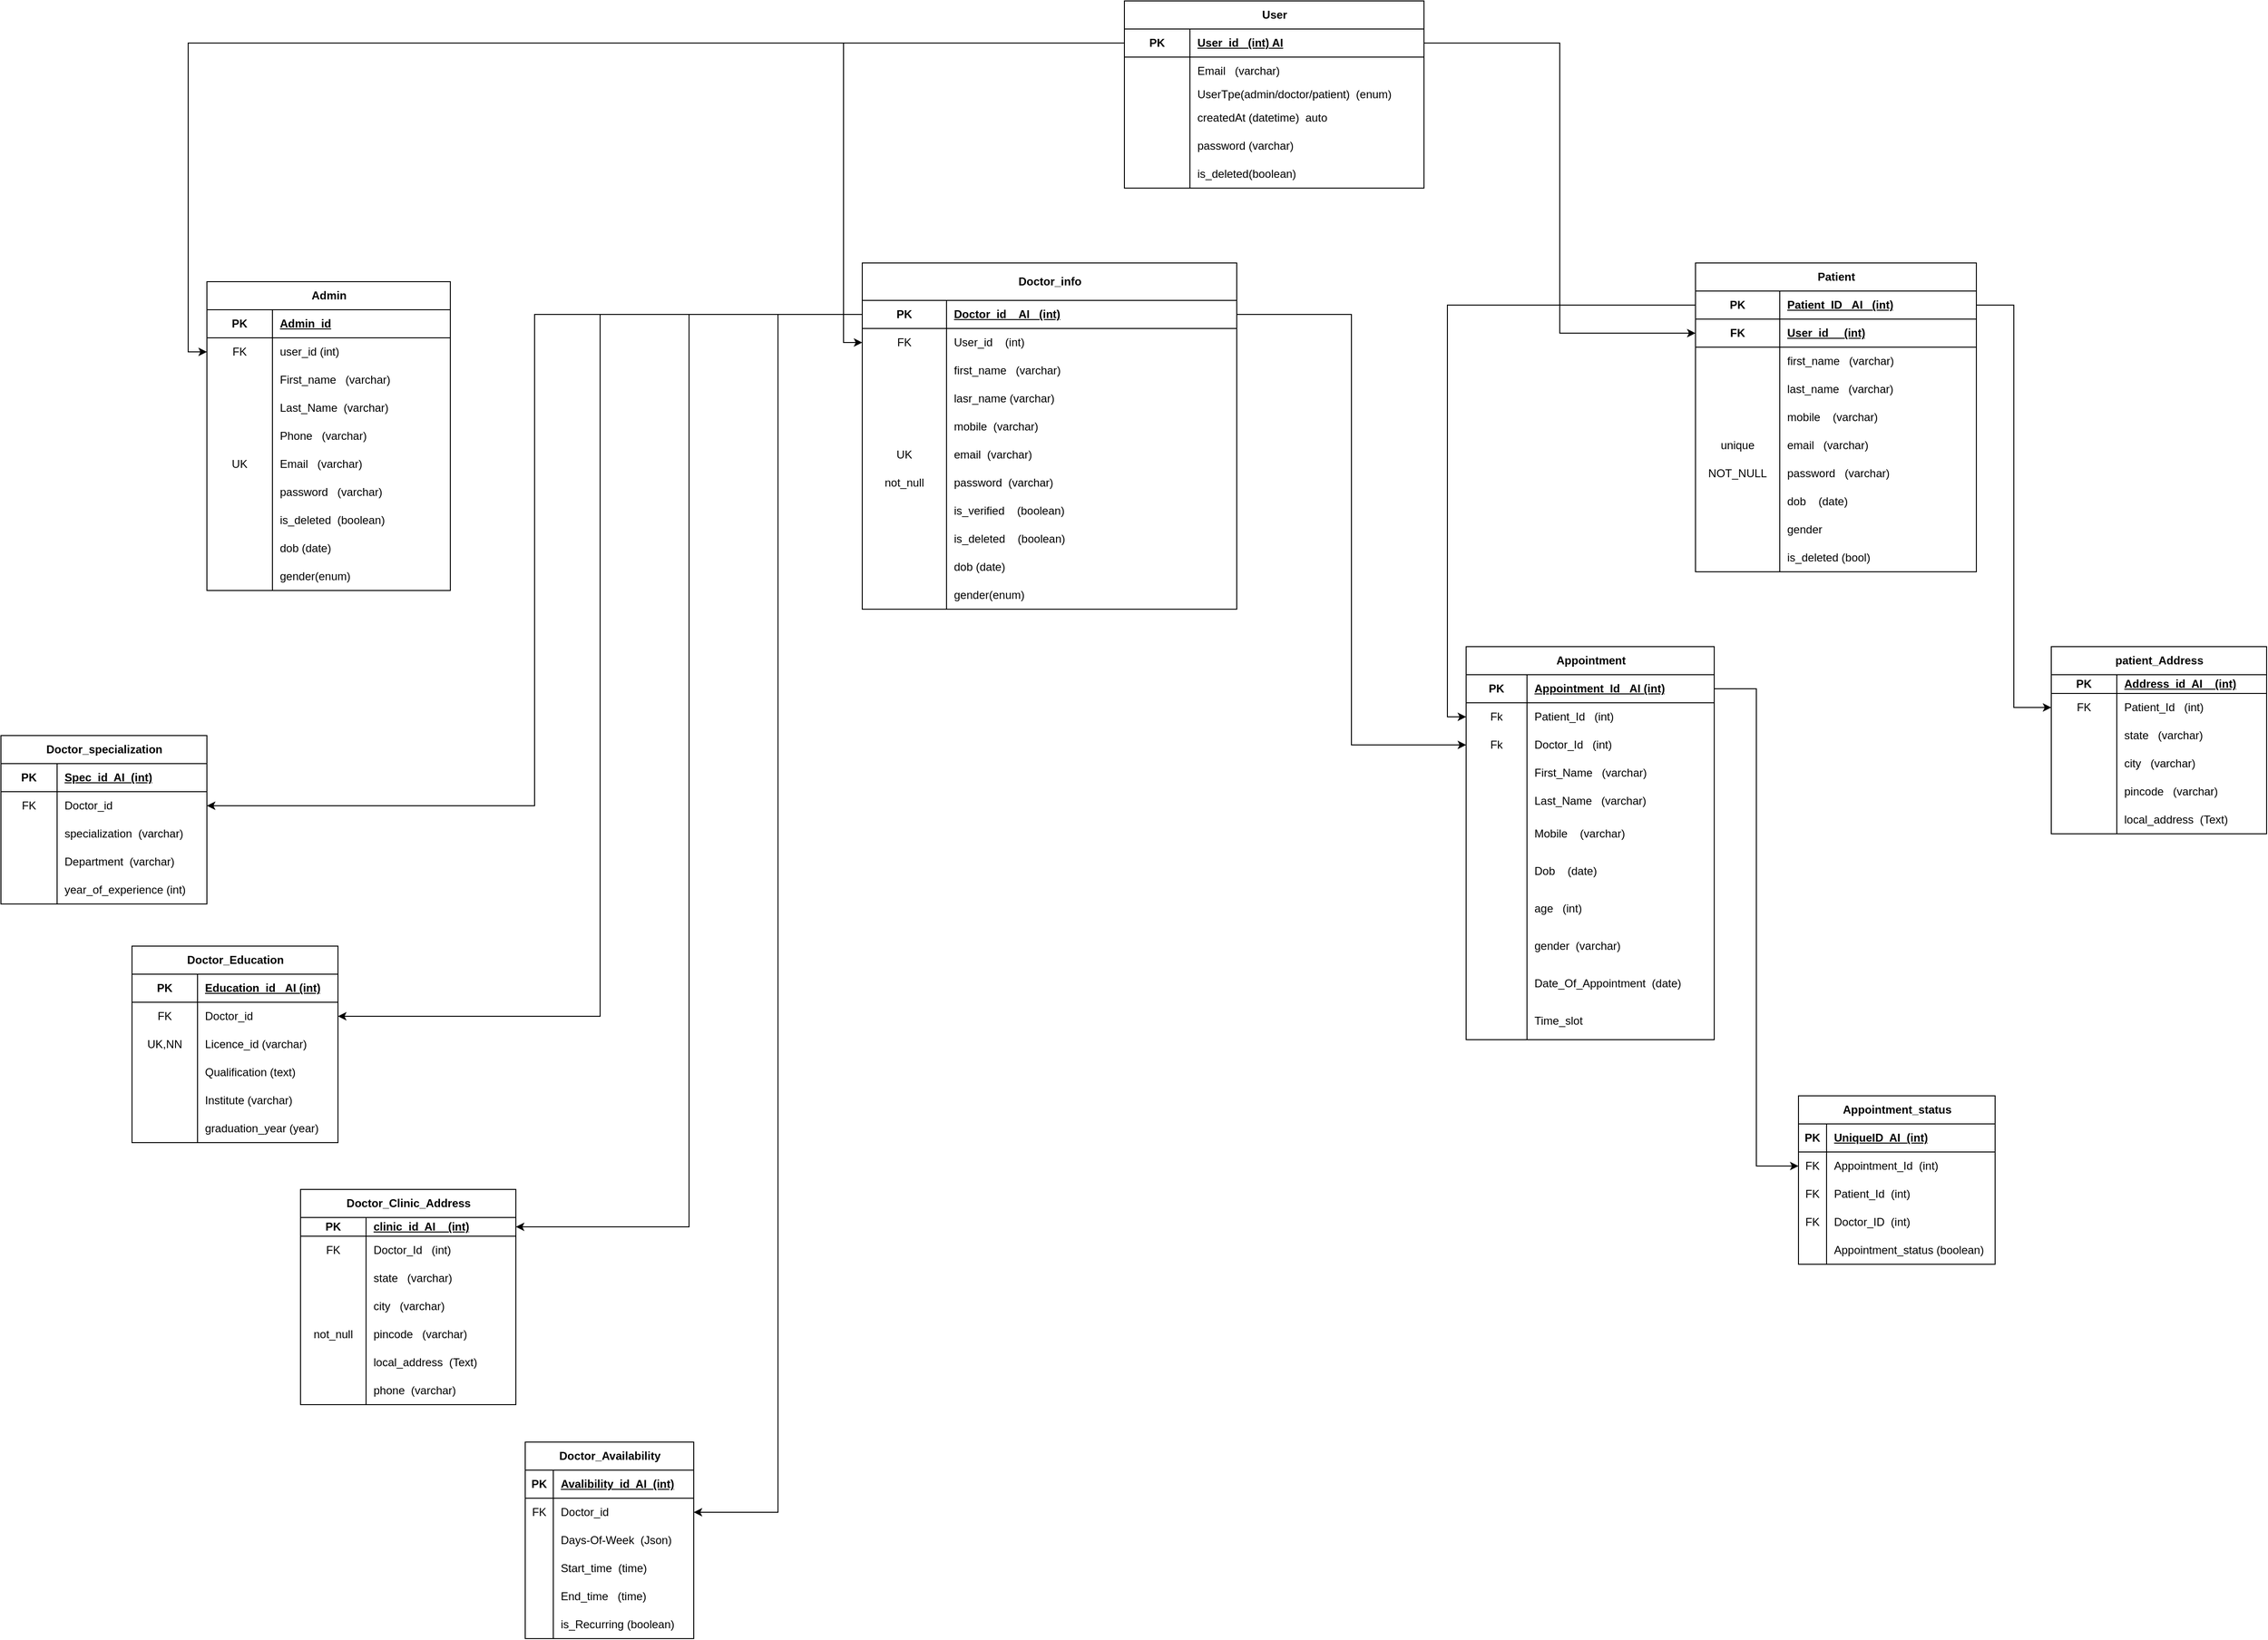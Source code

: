 <mxfile version="28.0.6">
  <diagram name="Page-1" id="0H82TWDdRWMpEeuA3iaF">
    <mxGraphModel dx="2570" dy="2140" grid="1" gridSize="10" guides="1" tooltips="1" connect="1" arrows="1" fold="1" page="1" pageScale="1" pageWidth="850" pageHeight="1100" math="0" shadow="0">
      <root>
        <mxCell id="0" />
        <mxCell id="1" parent="0" />
        <mxCell id="K2M1a-7Np2hGD4RGl4B1-54" value="patient_Address" style="shape=table;startSize=30;container=1;collapsible=1;childLayout=tableLayout;fixedRows=1;rowLines=0;fontStyle=1;align=center;resizeLast=1;html=1;" parent="1" vertex="1">
          <mxGeometry x="1680" y="-400" width="230" height="200" as="geometry" />
        </mxCell>
        <mxCell id="K2M1a-7Np2hGD4RGl4B1-55" value="" style="shape=tableRow;horizontal=0;startSize=0;swimlaneHead=0;swimlaneBody=0;fillColor=none;collapsible=0;dropTarget=0;points=[[0,0.5],[1,0.5]];portConstraint=eastwest;top=0;left=0;right=0;bottom=1;" parent="K2M1a-7Np2hGD4RGl4B1-54" vertex="1">
          <mxGeometry y="30" width="230" height="20" as="geometry" />
        </mxCell>
        <mxCell id="K2M1a-7Np2hGD4RGl4B1-56" value="PK" style="shape=partialRectangle;connectable=0;fillColor=none;top=0;left=0;bottom=0;right=0;fontStyle=1;overflow=hidden;whiteSpace=wrap;html=1;" parent="K2M1a-7Np2hGD4RGl4B1-55" vertex="1">
          <mxGeometry width="70" height="20" as="geometry">
            <mxRectangle width="70" height="20" as="alternateBounds" />
          </mxGeometry>
        </mxCell>
        <mxCell id="K2M1a-7Np2hGD4RGl4B1-57" value="Address_id&amp;nbsp; AI&amp;nbsp; &amp;nbsp; (int)" style="shape=partialRectangle;connectable=0;fillColor=none;top=0;left=0;bottom=0;right=0;align=left;spacingLeft=6;fontStyle=5;overflow=hidden;whiteSpace=wrap;html=1;" parent="K2M1a-7Np2hGD4RGl4B1-55" vertex="1">
          <mxGeometry x="70" width="160" height="20" as="geometry">
            <mxRectangle width="160" height="20" as="alternateBounds" />
          </mxGeometry>
        </mxCell>
        <mxCell id="K2M1a-7Np2hGD4RGl4B1-58" value="" style="shape=tableRow;horizontal=0;startSize=0;swimlaneHead=0;swimlaneBody=0;fillColor=none;collapsible=0;dropTarget=0;points=[[0,0.5],[1,0.5]];portConstraint=eastwest;top=0;left=0;right=0;bottom=0;" parent="K2M1a-7Np2hGD4RGl4B1-54" vertex="1">
          <mxGeometry y="50" width="230" height="30" as="geometry" />
        </mxCell>
        <mxCell id="K2M1a-7Np2hGD4RGl4B1-59" value="FK" style="shape=partialRectangle;connectable=0;fillColor=none;top=0;left=0;bottom=0;right=0;editable=1;overflow=hidden;whiteSpace=wrap;html=1;" parent="K2M1a-7Np2hGD4RGl4B1-58" vertex="1">
          <mxGeometry width="70" height="30" as="geometry">
            <mxRectangle width="70" height="30" as="alternateBounds" />
          </mxGeometry>
        </mxCell>
        <mxCell id="K2M1a-7Np2hGD4RGl4B1-60" value="Patient_Id&amp;nbsp; &amp;nbsp;(int)" style="shape=partialRectangle;connectable=0;fillColor=none;top=0;left=0;bottom=0;right=0;align=left;spacingLeft=6;overflow=hidden;whiteSpace=wrap;html=1;" parent="K2M1a-7Np2hGD4RGl4B1-58" vertex="1">
          <mxGeometry x="70" width="160" height="30" as="geometry">
            <mxRectangle width="160" height="30" as="alternateBounds" />
          </mxGeometry>
        </mxCell>
        <mxCell id="K2M1a-7Np2hGD4RGl4B1-61" value="" style="shape=tableRow;horizontal=0;startSize=0;swimlaneHead=0;swimlaneBody=0;fillColor=none;collapsible=0;dropTarget=0;points=[[0,0.5],[1,0.5]];portConstraint=eastwest;top=0;left=0;right=0;bottom=0;" parent="K2M1a-7Np2hGD4RGl4B1-54" vertex="1">
          <mxGeometry y="80" width="230" height="30" as="geometry" />
        </mxCell>
        <mxCell id="K2M1a-7Np2hGD4RGl4B1-62" value="" style="shape=partialRectangle;connectable=0;fillColor=none;top=0;left=0;bottom=0;right=0;editable=1;overflow=hidden;whiteSpace=wrap;html=1;" parent="K2M1a-7Np2hGD4RGl4B1-61" vertex="1">
          <mxGeometry width="70" height="30" as="geometry">
            <mxRectangle width="70" height="30" as="alternateBounds" />
          </mxGeometry>
        </mxCell>
        <mxCell id="K2M1a-7Np2hGD4RGl4B1-63" value="state&amp;nbsp; &amp;nbsp;(varchar)" style="shape=partialRectangle;connectable=0;fillColor=none;top=0;left=0;bottom=0;right=0;align=left;spacingLeft=6;overflow=hidden;whiteSpace=wrap;html=1;" parent="K2M1a-7Np2hGD4RGl4B1-61" vertex="1">
          <mxGeometry x="70" width="160" height="30" as="geometry">
            <mxRectangle width="160" height="30" as="alternateBounds" />
          </mxGeometry>
        </mxCell>
        <mxCell id="K2M1a-7Np2hGD4RGl4B1-64" value="" style="shape=tableRow;horizontal=0;startSize=0;swimlaneHead=0;swimlaneBody=0;fillColor=none;collapsible=0;dropTarget=0;points=[[0,0.5],[1,0.5]];portConstraint=eastwest;top=0;left=0;right=0;bottom=0;" parent="K2M1a-7Np2hGD4RGl4B1-54" vertex="1">
          <mxGeometry y="110" width="230" height="30" as="geometry" />
        </mxCell>
        <mxCell id="K2M1a-7Np2hGD4RGl4B1-65" value="" style="shape=partialRectangle;connectable=0;fillColor=none;top=0;left=0;bottom=0;right=0;editable=1;overflow=hidden;whiteSpace=wrap;html=1;" parent="K2M1a-7Np2hGD4RGl4B1-64" vertex="1">
          <mxGeometry width="70" height="30" as="geometry">
            <mxRectangle width="70" height="30" as="alternateBounds" />
          </mxGeometry>
        </mxCell>
        <mxCell id="K2M1a-7Np2hGD4RGl4B1-66" value="city&amp;nbsp; &amp;nbsp;(varchar)" style="shape=partialRectangle;connectable=0;fillColor=none;top=0;left=0;bottom=0;right=0;align=left;spacingLeft=6;overflow=hidden;whiteSpace=wrap;html=1;" parent="K2M1a-7Np2hGD4RGl4B1-64" vertex="1">
          <mxGeometry x="70" width="160" height="30" as="geometry">
            <mxRectangle width="160" height="30" as="alternateBounds" />
          </mxGeometry>
        </mxCell>
        <mxCell id="K2M1a-7Np2hGD4RGl4B1-67" value="" style="shape=tableRow;horizontal=0;startSize=0;swimlaneHead=0;swimlaneBody=0;fillColor=none;collapsible=0;dropTarget=0;points=[[0,0.5],[1,0.5]];portConstraint=eastwest;top=0;left=0;right=0;bottom=0;" parent="K2M1a-7Np2hGD4RGl4B1-54" vertex="1">
          <mxGeometry y="140" width="230" height="30" as="geometry" />
        </mxCell>
        <mxCell id="K2M1a-7Np2hGD4RGl4B1-68" value="" style="shape=partialRectangle;connectable=0;fillColor=none;top=0;left=0;bottom=0;right=0;editable=1;overflow=hidden;whiteSpace=wrap;html=1;" parent="K2M1a-7Np2hGD4RGl4B1-67" vertex="1">
          <mxGeometry width="70" height="30" as="geometry">
            <mxRectangle width="70" height="30" as="alternateBounds" />
          </mxGeometry>
        </mxCell>
        <mxCell id="K2M1a-7Np2hGD4RGl4B1-69" value="pincode&amp;nbsp; &amp;nbsp;(varchar)" style="shape=partialRectangle;connectable=0;fillColor=none;top=0;left=0;bottom=0;right=0;align=left;spacingLeft=6;overflow=hidden;whiteSpace=wrap;html=1;" parent="K2M1a-7Np2hGD4RGl4B1-67" vertex="1">
          <mxGeometry x="70" width="160" height="30" as="geometry">
            <mxRectangle width="160" height="30" as="alternateBounds" />
          </mxGeometry>
        </mxCell>
        <mxCell id="K2M1a-7Np2hGD4RGl4B1-70" value="" style="shape=tableRow;horizontal=0;startSize=0;swimlaneHead=0;swimlaneBody=0;fillColor=none;collapsible=0;dropTarget=0;points=[[0,0.5],[1,0.5]];portConstraint=eastwest;top=0;left=0;right=0;bottom=0;" parent="K2M1a-7Np2hGD4RGl4B1-54" vertex="1">
          <mxGeometry y="170" width="230" height="30" as="geometry" />
        </mxCell>
        <mxCell id="K2M1a-7Np2hGD4RGl4B1-71" value="" style="shape=partialRectangle;connectable=0;fillColor=none;top=0;left=0;bottom=0;right=0;editable=1;overflow=hidden;whiteSpace=wrap;html=1;" parent="K2M1a-7Np2hGD4RGl4B1-70" vertex="1">
          <mxGeometry width="70" height="30" as="geometry">
            <mxRectangle width="70" height="30" as="alternateBounds" />
          </mxGeometry>
        </mxCell>
        <mxCell id="K2M1a-7Np2hGD4RGl4B1-72" value="local_address&amp;nbsp; (Text)" style="shape=partialRectangle;connectable=0;fillColor=none;top=0;left=0;bottom=0;right=0;align=left;spacingLeft=6;overflow=hidden;whiteSpace=wrap;html=1;" parent="K2M1a-7Np2hGD4RGl4B1-70" vertex="1">
          <mxGeometry x="70" width="160" height="30" as="geometry">
            <mxRectangle width="160" height="30" as="alternateBounds" />
          </mxGeometry>
        </mxCell>
        <mxCell id="K2M1a-7Np2hGD4RGl4B1-73" style="edgeStyle=orthogonalEdgeStyle;rounded=0;orthogonalLoop=1;jettySize=auto;html=1;entryX=0;entryY=0.5;entryDx=0;entryDy=0;" parent="1" source="K2M1a-7Np2hGD4RGl4B1-2" target="K2M1a-7Np2hGD4RGl4B1-58" edge="1">
          <mxGeometry relative="1" as="geometry" />
        </mxCell>
        <mxCell id="Sqlg3rOBOYzoomwsvWIf-16" value="User" style="shape=table;startSize=30;container=1;collapsible=1;childLayout=tableLayout;fixedRows=1;rowLines=0;fontStyle=1;align=center;resizeLast=1;html=1;" parent="1" vertex="1">
          <mxGeometry x="690" y="-1090" width="320" height="200" as="geometry" />
        </mxCell>
        <mxCell id="Sqlg3rOBOYzoomwsvWIf-17" value="" style="shape=tableRow;horizontal=0;startSize=0;swimlaneHead=0;swimlaneBody=0;fillColor=none;collapsible=0;dropTarget=0;points=[[0,0.5],[1,0.5]];portConstraint=eastwest;top=0;left=0;right=0;bottom=1;" parent="Sqlg3rOBOYzoomwsvWIf-16" vertex="1">
          <mxGeometry y="30" width="320" height="30" as="geometry" />
        </mxCell>
        <mxCell id="Sqlg3rOBOYzoomwsvWIf-18" value="PK" style="shape=partialRectangle;connectable=0;fillColor=none;top=0;left=0;bottom=0;right=0;fontStyle=1;overflow=hidden;whiteSpace=wrap;html=1;" parent="Sqlg3rOBOYzoomwsvWIf-17" vertex="1">
          <mxGeometry width="70" height="30" as="geometry">
            <mxRectangle width="70" height="30" as="alternateBounds" />
          </mxGeometry>
        </mxCell>
        <mxCell id="Sqlg3rOBOYzoomwsvWIf-19" value="User_id&amp;nbsp; &amp;nbsp;(int) AI" style="shape=partialRectangle;connectable=0;fillColor=none;top=0;left=0;bottom=0;right=0;align=left;spacingLeft=6;fontStyle=5;overflow=hidden;whiteSpace=wrap;html=1;" parent="Sqlg3rOBOYzoomwsvWIf-17" vertex="1">
          <mxGeometry x="70" width="250" height="30" as="geometry">
            <mxRectangle width="250" height="30" as="alternateBounds" />
          </mxGeometry>
        </mxCell>
        <mxCell id="Sqlg3rOBOYzoomwsvWIf-20" value="" style="shape=tableRow;horizontal=0;startSize=0;swimlaneHead=0;swimlaneBody=0;fillColor=none;collapsible=0;dropTarget=0;points=[[0,0.5],[1,0.5]];portConstraint=eastwest;top=0;left=0;right=0;bottom=0;" parent="Sqlg3rOBOYzoomwsvWIf-16" vertex="1">
          <mxGeometry y="60" width="320" height="30" as="geometry" />
        </mxCell>
        <mxCell id="Sqlg3rOBOYzoomwsvWIf-21" value="" style="shape=partialRectangle;connectable=0;fillColor=none;top=0;left=0;bottom=0;right=0;editable=1;overflow=hidden;whiteSpace=wrap;html=1;" parent="Sqlg3rOBOYzoomwsvWIf-20" vertex="1">
          <mxGeometry width="70" height="30" as="geometry">
            <mxRectangle width="70" height="30" as="alternateBounds" />
          </mxGeometry>
        </mxCell>
        <mxCell id="Sqlg3rOBOYzoomwsvWIf-22" value="Email&amp;nbsp; &amp;nbsp;(varchar)" style="shape=partialRectangle;connectable=0;fillColor=none;top=0;left=0;bottom=0;right=0;align=left;spacingLeft=6;overflow=hidden;whiteSpace=wrap;html=1;" parent="Sqlg3rOBOYzoomwsvWIf-20" vertex="1">
          <mxGeometry x="70" width="250" height="30" as="geometry">
            <mxRectangle width="250" height="30" as="alternateBounds" />
          </mxGeometry>
        </mxCell>
        <mxCell id="Sqlg3rOBOYzoomwsvWIf-23" value="" style="shape=tableRow;horizontal=0;startSize=0;swimlaneHead=0;swimlaneBody=0;fillColor=none;collapsible=0;dropTarget=0;points=[[0,0.5],[1,0.5]];portConstraint=eastwest;top=0;left=0;right=0;bottom=0;" parent="Sqlg3rOBOYzoomwsvWIf-16" vertex="1">
          <mxGeometry y="90" width="320" height="20" as="geometry" />
        </mxCell>
        <mxCell id="Sqlg3rOBOYzoomwsvWIf-24" value="" style="shape=partialRectangle;connectable=0;fillColor=none;top=0;left=0;bottom=0;right=0;editable=1;overflow=hidden;whiteSpace=wrap;html=1;" parent="Sqlg3rOBOYzoomwsvWIf-23" vertex="1">
          <mxGeometry width="70" height="20" as="geometry">
            <mxRectangle width="70" height="20" as="alternateBounds" />
          </mxGeometry>
        </mxCell>
        <mxCell id="Sqlg3rOBOYzoomwsvWIf-25" value="UserTpe(admin/doctor/patient)&amp;nbsp; (enum)" style="shape=partialRectangle;connectable=0;fillColor=none;top=0;left=0;bottom=0;right=0;align=left;spacingLeft=6;overflow=hidden;whiteSpace=wrap;html=1;" parent="Sqlg3rOBOYzoomwsvWIf-23" vertex="1">
          <mxGeometry x="70" width="250" height="20" as="geometry">
            <mxRectangle width="250" height="20" as="alternateBounds" />
          </mxGeometry>
        </mxCell>
        <mxCell id="Sqlg3rOBOYzoomwsvWIf-26" value="" style="shape=tableRow;horizontal=0;startSize=0;swimlaneHead=0;swimlaneBody=0;fillColor=none;collapsible=0;dropTarget=0;points=[[0,0.5],[1,0.5]];portConstraint=eastwest;top=0;left=0;right=0;bottom=0;" parent="Sqlg3rOBOYzoomwsvWIf-16" vertex="1">
          <mxGeometry y="110" width="320" height="30" as="geometry" />
        </mxCell>
        <mxCell id="Sqlg3rOBOYzoomwsvWIf-27" value="" style="shape=partialRectangle;connectable=0;fillColor=none;top=0;left=0;bottom=0;right=0;editable=1;overflow=hidden;whiteSpace=wrap;html=1;" parent="Sqlg3rOBOYzoomwsvWIf-26" vertex="1">
          <mxGeometry width="70" height="30" as="geometry">
            <mxRectangle width="70" height="30" as="alternateBounds" />
          </mxGeometry>
        </mxCell>
        <mxCell id="Sqlg3rOBOYzoomwsvWIf-28" value="createdAt (datetime)&amp;nbsp; auto" style="shape=partialRectangle;connectable=0;fillColor=none;top=0;left=0;bottom=0;right=0;align=left;spacingLeft=6;overflow=hidden;whiteSpace=wrap;html=1;" parent="Sqlg3rOBOYzoomwsvWIf-26" vertex="1">
          <mxGeometry x="70" width="250" height="30" as="geometry">
            <mxRectangle width="250" height="30" as="alternateBounds" />
          </mxGeometry>
        </mxCell>
        <mxCell id="6hBdMhQD_jgNWSBlfGgW-13" value="" style="shape=tableRow;horizontal=0;startSize=0;swimlaneHead=0;swimlaneBody=0;fillColor=none;collapsible=0;dropTarget=0;points=[[0,0.5],[1,0.5]];portConstraint=eastwest;top=0;left=0;right=0;bottom=0;" vertex="1" parent="Sqlg3rOBOYzoomwsvWIf-16">
          <mxGeometry y="140" width="320" height="30" as="geometry" />
        </mxCell>
        <mxCell id="6hBdMhQD_jgNWSBlfGgW-14" value="" style="shape=partialRectangle;connectable=0;fillColor=none;top=0;left=0;bottom=0;right=0;editable=1;overflow=hidden;whiteSpace=wrap;html=1;" vertex="1" parent="6hBdMhQD_jgNWSBlfGgW-13">
          <mxGeometry width="70" height="30" as="geometry">
            <mxRectangle width="70" height="30" as="alternateBounds" />
          </mxGeometry>
        </mxCell>
        <mxCell id="6hBdMhQD_jgNWSBlfGgW-15" value="password (varchar)" style="shape=partialRectangle;connectable=0;fillColor=none;top=0;left=0;bottom=0;right=0;align=left;spacingLeft=6;overflow=hidden;whiteSpace=wrap;html=1;" vertex="1" parent="6hBdMhQD_jgNWSBlfGgW-13">
          <mxGeometry x="70" width="250" height="30" as="geometry">
            <mxRectangle width="250" height="30" as="alternateBounds" />
          </mxGeometry>
        </mxCell>
        <mxCell id="6hBdMhQD_jgNWSBlfGgW-16" value="" style="shape=tableRow;horizontal=0;startSize=0;swimlaneHead=0;swimlaneBody=0;fillColor=none;collapsible=0;dropTarget=0;points=[[0,0.5],[1,0.5]];portConstraint=eastwest;top=0;left=0;right=0;bottom=0;" vertex="1" parent="Sqlg3rOBOYzoomwsvWIf-16">
          <mxGeometry y="170" width="320" height="30" as="geometry" />
        </mxCell>
        <mxCell id="6hBdMhQD_jgNWSBlfGgW-17" value="" style="shape=partialRectangle;connectable=0;fillColor=none;top=0;left=0;bottom=0;right=0;editable=1;overflow=hidden;whiteSpace=wrap;html=1;" vertex="1" parent="6hBdMhQD_jgNWSBlfGgW-16">
          <mxGeometry width="70" height="30" as="geometry">
            <mxRectangle width="70" height="30" as="alternateBounds" />
          </mxGeometry>
        </mxCell>
        <mxCell id="6hBdMhQD_jgNWSBlfGgW-18" value="is_deleted(boolean)" style="shape=partialRectangle;connectable=0;fillColor=none;top=0;left=0;bottom=0;right=0;align=left;spacingLeft=6;overflow=hidden;whiteSpace=wrap;html=1;" vertex="1" parent="6hBdMhQD_jgNWSBlfGgW-16">
          <mxGeometry x="70" width="250" height="30" as="geometry">
            <mxRectangle width="250" height="30" as="alternateBounds" />
          </mxGeometry>
        </mxCell>
        <mxCell id="Sqlg3rOBOYzoomwsvWIf-29" style="edgeStyle=orthogonalEdgeStyle;rounded=0;orthogonalLoop=1;jettySize=auto;html=1;entryX=0;entryY=0.5;entryDx=0;entryDy=0;exitX=1;exitY=0.5;exitDx=0;exitDy=0;" parent="1" source="Sqlg3rOBOYzoomwsvWIf-17" target="Sqlg3rOBOYzoomwsvWIf-174" edge="1">
          <mxGeometry relative="1" as="geometry" />
        </mxCell>
        <mxCell id="Sqlg3rOBOYzoomwsvWIf-30" value="Admin" style="shape=table;startSize=30;container=1;collapsible=1;childLayout=tableLayout;fixedRows=1;rowLines=0;fontStyle=1;align=center;resizeLast=1;html=1;" parent="1" vertex="1">
          <mxGeometry x="-290" y="-790" width="260" height="330" as="geometry" />
        </mxCell>
        <mxCell id="Sqlg3rOBOYzoomwsvWIf-31" value="" style="shape=tableRow;horizontal=0;startSize=0;swimlaneHead=0;swimlaneBody=0;fillColor=none;collapsible=0;dropTarget=0;points=[[0,0.5],[1,0.5]];portConstraint=eastwest;top=0;left=0;right=0;bottom=1;" parent="Sqlg3rOBOYzoomwsvWIf-30" vertex="1">
          <mxGeometry y="30" width="260" height="30" as="geometry" />
        </mxCell>
        <mxCell id="Sqlg3rOBOYzoomwsvWIf-32" value="PK" style="shape=partialRectangle;connectable=0;fillColor=none;top=0;left=0;bottom=0;right=0;fontStyle=1;overflow=hidden;whiteSpace=wrap;html=1;" parent="Sqlg3rOBOYzoomwsvWIf-31" vertex="1">
          <mxGeometry width="70" height="30" as="geometry">
            <mxRectangle width="70" height="30" as="alternateBounds" />
          </mxGeometry>
        </mxCell>
        <mxCell id="Sqlg3rOBOYzoomwsvWIf-33" value="Admin_id" style="shape=partialRectangle;connectable=0;fillColor=none;top=0;left=0;bottom=0;right=0;align=left;spacingLeft=6;fontStyle=5;overflow=hidden;whiteSpace=wrap;html=1;" parent="Sqlg3rOBOYzoomwsvWIf-31" vertex="1">
          <mxGeometry x="70" width="190" height="30" as="geometry">
            <mxRectangle width="190" height="30" as="alternateBounds" />
          </mxGeometry>
        </mxCell>
        <mxCell id="Sqlg3rOBOYzoomwsvWIf-207" value="" style="shape=tableRow;horizontal=0;startSize=0;swimlaneHead=0;swimlaneBody=0;fillColor=none;collapsible=0;dropTarget=0;points=[[0,0.5],[1,0.5]];portConstraint=eastwest;top=0;left=0;right=0;bottom=0;" parent="Sqlg3rOBOYzoomwsvWIf-30" vertex="1">
          <mxGeometry y="60" width="260" height="30" as="geometry" />
        </mxCell>
        <mxCell id="Sqlg3rOBOYzoomwsvWIf-208" value="FK" style="shape=partialRectangle;connectable=0;fillColor=none;top=0;left=0;bottom=0;right=0;editable=1;overflow=hidden;whiteSpace=wrap;html=1;" parent="Sqlg3rOBOYzoomwsvWIf-207" vertex="1">
          <mxGeometry width="70" height="30" as="geometry">
            <mxRectangle width="70" height="30" as="alternateBounds" />
          </mxGeometry>
        </mxCell>
        <mxCell id="Sqlg3rOBOYzoomwsvWIf-209" value="user_id (int)" style="shape=partialRectangle;connectable=0;fillColor=none;top=0;left=0;bottom=0;right=0;align=left;spacingLeft=6;overflow=hidden;whiteSpace=wrap;html=1;" parent="Sqlg3rOBOYzoomwsvWIf-207" vertex="1">
          <mxGeometry x="70" width="190" height="30" as="geometry">
            <mxRectangle width="190" height="30" as="alternateBounds" />
          </mxGeometry>
        </mxCell>
        <mxCell id="Sqlg3rOBOYzoomwsvWIf-34" value="" style="shape=tableRow;horizontal=0;startSize=0;swimlaneHead=0;swimlaneBody=0;fillColor=none;collapsible=0;dropTarget=0;points=[[0,0.5],[1,0.5]];portConstraint=eastwest;top=0;left=0;right=0;bottom=0;" parent="Sqlg3rOBOYzoomwsvWIf-30" vertex="1">
          <mxGeometry y="90" width="260" height="30" as="geometry" />
        </mxCell>
        <mxCell id="Sqlg3rOBOYzoomwsvWIf-35" value="" style="shape=partialRectangle;connectable=0;fillColor=none;top=0;left=0;bottom=0;right=0;editable=1;overflow=hidden;whiteSpace=wrap;html=1;" parent="Sqlg3rOBOYzoomwsvWIf-34" vertex="1">
          <mxGeometry width="70" height="30" as="geometry">
            <mxRectangle width="70" height="30" as="alternateBounds" />
          </mxGeometry>
        </mxCell>
        <mxCell id="Sqlg3rOBOYzoomwsvWIf-36" value="First_name&amp;nbsp; &amp;nbsp;(varchar)" style="shape=partialRectangle;connectable=0;fillColor=none;top=0;left=0;bottom=0;right=0;align=left;spacingLeft=6;overflow=hidden;whiteSpace=wrap;html=1;" parent="Sqlg3rOBOYzoomwsvWIf-34" vertex="1">
          <mxGeometry x="70" width="190" height="30" as="geometry">
            <mxRectangle width="190" height="30" as="alternateBounds" />
          </mxGeometry>
        </mxCell>
        <mxCell id="Sqlg3rOBOYzoomwsvWIf-37" value="" style="shape=tableRow;horizontal=0;startSize=0;swimlaneHead=0;swimlaneBody=0;fillColor=none;collapsible=0;dropTarget=0;points=[[0,0.5],[1,0.5]];portConstraint=eastwest;top=0;left=0;right=0;bottom=0;" parent="Sqlg3rOBOYzoomwsvWIf-30" vertex="1">
          <mxGeometry y="120" width="260" height="30" as="geometry" />
        </mxCell>
        <mxCell id="Sqlg3rOBOYzoomwsvWIf-38" value="" style="shape=partialRectangle;connectable=0;fillColor=none;top=0;left=0;bottom=0;right=0;editable=1;overflow=hidden;whiteSpace=wrap;html=1;" parent="Sqlg3rOBOYzoomwsvWIf-37" vertex="1">
          <mxGeometry width="70" height="30" as="geometry">
            <mxRectangle width="70" height="30" as="alternateBounds" />
          </mxGeometry>
        </mxCell>
        <mxCell id="Sqlg3rOBOYzoomwsvWIf-39" value="Last_Name&amp;nbsp; (varchar)" style="shape=partialRectangle;connectable=0;fillColor=none;top=0;left=0;bottom=0;right=0;align=left;spacingLeft=6;overflow=hidden;whiteSpace=wrap;html=1;" parent="Sqlg3rOBOYzoomwsvWIf-37" vertex="1">
          <mxGeometry x="70" width="190" height="30" as="geometry">
            <mxRectangle width="190" height="30" as="alternateBounds" />
          </mxGeometry>
        </mxCell>
        <mxCell id="Sqlg3rOBOYzoomwsvWIf-40" value="" style="shape=tableRow;horizontal=0;startSize=0;swimlaneHead=0;swimlaneBody=0;fillColor=none;collapsible=0;dropTarget=0;points=[[0,0.5],[1,0.5]];portConstraint=eastwest;top=0;left=0;right=0;bottom=0;" parent="Sqlg3rOBOYzoomwsvWIf-30" vertex="1">
          <mxGeometry y="150" width="260" height="30" as="geometry" />
        </mxCell>
        <mxCell id="Sqlg3rOBOYzoomwsvWIf-41" value="" style="shape=partialRectangle;connectable=0;fillColor=none;top=0;left=0;bottom=0;right=0;editable=1;overflow=hidden;whiteSpace=wrap;html=1;" parent="Sqlg3rOBOYzoomwsvWIf-40" vertex="1">
          <mxGeometry width="70" height="30" as="geometry">
            <mxRectangle width="70" height="30" as="alternateBounds" />
          </mxGeometry>
        </mxCell>
        <mxCell id="Sqlg3rOBOYzoomwsvWIf-42" value="Phone&amp;nbsp; &amp;nbsp;(varchar)" style="shape=partialRectangle;connectable=0;fillColor=none;top=0;left=0;bottom=0;right=0;align=left;spacingLeft=6;overflow=hidden;whiteSpace=wrap;html=1;" parent="Sqlg3rOBOYzoomwsvWIf-40" vertex="1">
          <mxGeometry x="70" width="190" height="30" as="geometry">
            <mxRectangle width="190" height="30" as="alternateBounds" />
          </mxGeometry>
        </mxCell>
        <mxCell id="Sqlg3rOBOYzoomwsvWIf-47" value="" style="shape=tableRow;horizontal=0;startSize=0;swimlaneHead=0;swimlaneBody=0;fillColor=none;collapsible=0;dropTarget=0;points=[[0,0.5],[1,0.5]];portConstraint=eastwest;top=0;left=0;right=0;bottom=0;" parent="Sqlg3rOBOYzoomwsvWIf-30" vertex="1">
          <mxGeometry y="180" width="260" height="30" as="geometry" />
        </mxCell>
        <mxCell id="Sqlg3rOBOYzoomwsvWIf-48" value="UK" style="shape=partialRectangle;connectable=0;fillColor=none;top=0;left=0;bottom=0;right=0;editable=1;overflow=hidden;whiteSpace=wrap;html=1;" parent="Sqlg3rOBOYzoomwsvWIf-47" vertex="1">
          <mxGeometry width="70" height="30" as="geometry">
            <mxRectangle width="70" height="30" as="alternateBounds" />
          </mxGeometry>
        </mxCell>
        <mxCell id="Sqlg3rOBOYzoomwsvWIf-49" value="Email&amp;nbsp; &amp;nbsp;(varchar)" style="shape=partialRectangle;connectable=0;fillColor=none;top=0;left=0;bottom=0;right=0;align=left;spacingLeft=6;overflow=hidden;whiteSpace=wrap;html=1;" parent="Sqlg3rOBOYzoomwsvWIf-47" vertex="1">
          <mxGeometry x="70" width="190" height="30" as="geometry">
            <mxRectangle width="190" height="30" as="alternateBounds" />
          </mxGeometry>
        </mxCell>
        <mxCell id="Sqlg3rOBOYzoomwsvWIf-66" value="" style="shape=tableRow;horizontal=0;startSize=0;swimlaneHead=0;swimlaneBody=0;fillColor=none;collapsible=0;dropTarget=0;points=[[0,0.5],[1,0.5]];portConstraint=eastwest;top=0;left=0;right=0;bottom=0;" parent="Sqlg3rOBOYzoomwsvWIf-30" vertex="1">
          <mxGeometry y="210" width="260" height="30" as="geometry" />
        </mxCell>
        <mxCell id="Sqlg3rOBOYzoomwsvWIf-67" value="" style="shape=partialRectangle;connectable=0;fillColor=none;top=0;left=0;bottom=0;right=0;editable=1;overflow=hidden;whiteSpace=wrap;html=1;" parent="Sqlg3rOBOYzoomwsvWIf-66" vertex="1">
          <mxGeometry width="70" height="30" as="geometry">
            <mxRectangle width="70" height="30" as="alternateBounds" />
          </mxGeometry>
        </mxCell>
        <mxCell id="Sqlg3rOBOYzoomwsvWIf-68" value="password&amp;nbsp; &amp;nbsp;(varchar)" style="shape=partialRectangle;connectable=0;fillColor=none;top=0;left=0;bottom=0;right=0;align=left;spacingLeft=6;overflow=hidden;whiteSpace=wrap;html=1;" parent="Sqlg3rOBOYzoomwsvWIf-66" vertex="1">
          <mxGeometry x="70" width="190" height="30" as="geometry">
            <mxRectangle width="190" height="30" as="alternateBounds" />
          </mxGeometry>
        </mxCell>
        <mxCell id="Sqlg3rOBOYzoomwsvWIf-72" value="" style="shape=tableRow;horizontal=0;startSize=0;swimlaneHead=0;swimlaneBody=0;fillColor=none;collapsible=0;dropTarget=0;points=[[0,0.5],[1,0.5]];portConstraint=eastwest;top=0;left=0;right=0;bottom=0;" parent="Sqlg3rOBOYzoomwsvWIf-30" vertex="1">
          <mxGeometry y="240" width="260" height="30" as="geometry" />
        </mxCell>
        <mxCell id="Sqlg3rOBOYzoomwsvWIf-73" value="" style="shape=partialRectangle;connectable=0;fillColor=none;top=0;left=0;bottom=0;right=0;editable=1;overflow=hidden;whiteSpace=wrap;html=1;" parent="Sqlg3rOBOYzoomwsvWIf-72" vertex="1">
          <mxGeometry width="70" height="30" as="geometry">
            <mxRectangle width="70" height="30" as="alternateBounds" />
          </mxGeometry>
        </mxCell>
        <mxCell id="Sqlg3rOBOYzoomwsvWIf-74" value="is_deleted&amp;nbsp; (boolean)" style="shape=partialRectangle;connectable=0;fillColor=none;top=0;left=0;bottom=0;right=0;align=left;spacingLeft=6;overflow=hidden;whiteSpace=wrap;html=1;" parent="Sqlg3rOBOYzoomwsvWIf-72" vertex="1">
          <mxGeometry x="70" width="190" height="30" as="geometry">
            <mxRectangle width="190" height="30" as="alternateBounds" />
          </mxGeometry>
        </mxCell>
        <mxCell id="6hBdMhQD_jgNWSBlfGgW-1" value="" style="shape=tableRow;horizontal=0;startSize=0;swimlaneHead=0;swimlaneBody=0;fillColor=none;collapsible=0;dropTarget=0;points=[[0,0.5],[1,0.5]];portConstraint=eastwest;top=0;left=0;right=0;bottom=0;" vertex="1" parent="Sqlg3rOBOYzoomwsvWIf-30">
          <mxGeometry y="270" width="260" height="30" as="geometry" />
        </mxCell>
        <mxCell id="6hBdMhQD_jgNWSBlfGgW-2" value="" style="shape=partialRectangle;connectable=0;fillColor=none;top=0;left=0;bottom=0;right=0;editable=1;overflow=hidden;whiteSpace=wrap;html=1;" vertex="1" parent="6hBdMhQD_jgNWSBlfGgW-1">
          <mxGeometry width="70" height="30" as="geometry">
            <mxRectangle width="70" height="30" as="alternateBounds" />
          </mxGeometry>
        </mxCell>
        <mxCell id="6hBdMhQD_jgNWSBlfGgW-3" value="dob (date)" style="shape=partialRectangle;connectable=0;fillColor=none;top=0;left=0;bottom=0;right=0;align=left;spacingLeft=6;overflow=hidden;whiteSpace=wrap;html=1;" vertex="1" parent="6hBdMhQD_jgNWSBlfGgW-1">
          <mxGeometry x="70" width="190" height="30" as="geometry">
            <mxRectangle width="190" height="30" as="alternateBounds" />
          </mxGeometry>
        </mxCell>
        <mxCell id="6hBdMhQD_jgNWSBlfGgW-4" value="" style="shape=tableRow;horizontal=0;startSize=0;swimlaneHead=0;swimlaneBody=0;fillColor=none;collapsible=0;dropTarget=0;points=[[0,0.5],[1,0.5]];portConstraint=eastwest;top=0;left=0;right=0;bottom=0;" vertex="1" parent="Sqlg3rOBOYzoomwsvWIf-30">
          <mxGeometry y="300" width="260" height="30" as="geometry" />
        </mxCell>
        <mxCell id="6hBdMhQD_jgNWSBlfGgW-5" value="" style="shape=partialRectangle;connectable=0;fillColor=none;top=0;left=0;bottom=0;right=0;editable=1;overflow=hidden;whiteSpace=wrap;html=1;" vertex="1" parent="6hBdMhQD_jgNWSBlfGgW-4">
          <mxGeometry width="70" height="30" as="geometry">
            <mxRectangle width="70" height="30" as="alternateBounds" />
          </mxGeometry>
        </mxCell>
        <mxCell id="6hBdMhQD_jgNWSBlfGgW-6" value="gender(enum)" style="shape=partialRectangle;connectable=0;fillColor=none;top=0;left=0;bottom=0;right=0;align=left;spacingLeft=6;overflow=hidden;whiteSpace=wrap;html=1;" vertex="1" parent="6hBdMhQD_jgNWSBlfGgW-4">
          <mxGeometry x="70" width="190" height="30" as="geometry">
            <mxRectangle width="190" height="30" as="alternateBounds" />
          </mxGeometry>
        </mxCell>
        <mxCell id="Sqlg3rOBOYzoomwsvWIf-75" value="Appointment" style="shape=table;startSize=30;container=1;collapsible=1;childLayout=tableLayout;fixedRows=1;rowLines=0;fontStyle=1;align=center;resizeLast=1;html=1;" parent="1" vertex="1">
          <mxGeometry x="1055" y="-400" width="265" height="420" as="geometry" />
        </mxCell>
        <mxCell id="Sqlg3rOBOYzoomwsvWIf-76" value="" style="shape=tableRow;horizontal=0;startSize=0;swimlaneHead=0;swimlaneBody=0;fillColor=none;collapsible=0;dropTarget=0;points=[[0,0.5],[1,0.5]];portConstraint=eastwest;top=0;left=0;right=0;bottom=1;" parent="Sqlg3rOBOYzoomwsvWIf-75" vertex="1">
          <mxGeometry y="30" width="265" height="30" as="geometry" />
        </mxCell>
        <mxCell id="Sqlg3rOBOYzoomwsvWIf-77" value="PK" style="shape=partialRectangle;connectable=0;fillColor=none;top=0;left=0;bottom=0;right=0;fontStyle=1;overflow=hidden;whiteSpace=wrap;html=1;" parent="Sqlg3rOBOYzoomwsvWIf-76" vertex="1">
          <mxGeometry width="65" height="30" as="geometry">
            <mxRectangle width="65" height="30" as="alternateBounds" />
          </mxGeometry>
        </mxCell>
        <mxCell id="Sqlg3rOBOYzoomwsvWIf-78" value="Appointment_Id&amp;nbsp; &amp;nbsp;AI (int)" style="shape=partialRectangle;connectable=0;fillColor=none;top=0;left=0;bottom=0;right=0;align=left;spacingLeft=6;fontStyle=5;overflow=hidden;whiteSpace=wrap;html=1;" parent="Sqlg3rOBOYzoomwsvWIf-76" vertex="1">
          <mxGeometry x="65" width="200" height="30" as="geometry">
            <mxRectangle width="200" height="30" as="alternateBounds" />
          </mxGeometry>
        </mxCell>
        <mxCell id="Sqlg3rOBOYzoomwsvWIf-79" value="" style="shape=tableRow;horizontal=0;startSize=0;swimlaneHead=0;swimlaneBody=0;fillColor=none;collapsible=0;dropTarget=0;points=[[0,0.5],[1,0.5]];portConstraint=eastwest;top=0;left=0;right=0;bottom=0;" parent="Sqlg3rOBOYzoomwsvWIf-75" vertex="1">
          <mxGeometry y="60" width="265" height="30" as="geometry" />
        </mxCell>
        <mxCell id="Sqlg3rOBOYzoomwsvWIf-80" value="Fk" style="shape=partialRectangle;connectable=0;fillColor=none;top=0;left=0;bottom=0;right=0;editable=1;overflow=hidden;whiteSpace=wrap;html=1;" parent="Sqlg3rOBOYzoomwsvWIf-79" vertex="1">
          <mxGeometry width="65" height="30" as="geometry">
            <mxRectangle width="65" height="30" as="alternateBounds" />
          </mxGeometry>
        </mxCell>
        <mxCell id="Sqlg3rOBOYzoomwsvWIf-81" value="Patient_Id&amp;nbsp; &amp;nbsp;(int)" style="shape=partialRectangle;connectable=0;fillColor=none;top=0;left=0;bottom=0;right=0;align=left;spacingLeft=6;overflow=hidden;whiteSpace=wrap;html=1;" parent="Sqlg3rOBOYzoomwsvWIf-79" vertex="1">
          <mxGeometry x="65" width="200" height="30" as="geometry">
            <mxRectangle width="200" height="30" as="alternateBounds" />
          </mxGeometry>
        </mxCell>
        <mxCell id="Sqlg3rOBOYzoomwsvWIf-82" value="" style="shape=tableRow;horizontal=0;startSize=0;swimlaneHead=0;swimlaneBody=0;fillColor=none;collapsible=0;dropTarget=0;points=[[0,0.5],[1,0.5]];portConstraint=eastwest;top=0;left=0;right=0;bottom=0;" parent="Sqlg3rOBOYzoomwsvWIf-75" vertex="1">
          <mxGeometry y="90" width="265" height="30" as="geometry" />
        </mxCell>
        <mxCell id="Sqlg3rOBOYzoomwsvWIf-83" value="Fk" style="shape=partialRectangle;connectable=0;fillColor=none;top=0;left=0;bottom=0;right=0;editable=1;overflow=hidden;whiteSpace=wrap;html=1;" parent="Sqlg3rOBOYzoomwsvWIf-82" vertex="1">
          <mxGeometry width="65" height="30" as="geometry">
            <mxRectangle width="65" height="30" as="alternateBounds" />
          </mxGeometry>
        </mxCell>
        <mxCell id="Sqlg3rOBOYzoomwsvWIf-84" value="Doctor_Id&amp;nbsp; &amp;nbsp;(int)" style="shape=partialRectangle;connectable=0;fillColor=none;top=0;left=0;bottom=0;right=0;align=left;spacingLeft=6;overflow=hidden;whiteSpace=wrap;html=1;" parent="Sqlg3rOBOYzoomwsvWIf-82" vertex="1">
          <mxGeometry x="65" width="200" height="30" as="geometry">
            <mxRectangle width="200" height="30" as="alternateBounds" />
          </mxGeometry>
        </mxCell>
        <mxCell id="Sqlg3rOBOYzoomwsvWIf-85" value="" style="shape=tableRow;horizontal=0;startSize=0;swimlaneHead=0;swimlaneBody=0;fillColor=none;collapsible=0;dropTarget=0;points=[[0,0.5],[1,0.5]];portConstraint=eastwest;top=0;left=0;right=0;bottom=0;" parent="Sqlg3rOBOYzoomwsvWIf-75" vertex="1">
          <mxGeometry y="120" width="265" height="30" as="geometry" />
        </mxCell>
        <mxCell id="Sqlg3rOBOYzoomwsvWIf-86" value="" style="shape=partialRectangle;connectable=0;fillColor=none;top=0;left=0;bottom=0;right=0;editable=1;overflow=hidden;whiteSpace=wrap;html=1;" parent="Sqlg3rOBOYzoomwsvWIf-85" vertex="1">
          <mxGeometry width="65" height="30" as="geometry">
            <mxRectangle width="65" height="30" as="alternateBounds" />
          </mxGeometry>
        </mxCell>
        <mxCell id="Sqlg3rOBOYzoomwsvWIf-87" value="First_Name&amp;nbsp; &amp;nbsp;(varchar)" style="shape=partialRectangle;connectable=0;fillColor=none;top=0;left=0;bottom=0;right=0;align=left;spacingLeft=6;overflow=hidden;whiteSpace=wrap;html=1;" parent="Sqlg3rOBOYzoomwsvWIf-85" vertex="1">
          <mxGeometry x="65" width="200" height="30" as="geometry">
            <mxRectangle width="200" height="30" as="alternateBounds" />
          </mxGeometry>
        </mxCell>
        <mxCell id="Sqlg3rOBOYzoomwsvWIf-88" value="" style="shape=tableRow;horizontal=0;startSize=0;swimlaneHead=0;swimlaneBody=0;fillColor=none;collapsible=0;dropTarget=0;points=[[0,0.5],[1,0.5]];portConstraint=eastwest;top=0;left=0;right=0;bottom=0;" parent="Sqlg3rOBOYzoomwsvWIf-75" vertex="1">
          <mxGeometry y="150" width="265" height="30" as="geometry" />
        </mxCell>
        <mxCell id="Sqlg3rOBOYzoomwsvWIf-89" value="" style="shape=partialRectangle;connectable=0;fillColor=none;top=0;left=0;bottom=0;right=0;editable=1;overflow=hidden;whiteSpace=wrap;html=1;" parent="Sqlg3rOBOYzoomwsvWIf-88" vertex="1">
          <mxGeometry width="65" height="30" as="geometry">
            <mxRectangle width="65" height="30" as="alternateBounds" />
          </mxGeometry>
        </mxCell>
        <mxCell id="Sqlg3rOBOYzoomwsvWIf-90" value="Last_Name&amp;nbsp; &amp;nbsp;(varchar)" style="shape=partialRectangle;connectable=0;fillColor=none;top=0;left=0;bottom=0;right=0;align=left;spacingLeft=6;overflow=hidden;whiteSpace=wrap;html=1;" parent="Sqlg3rOBOYzoomwsvWIf-88" vertex="1">
          <mxGeometry x="65" width="200" height="30" as="geometry">
            <mxRectangle width="200" height="30" as="alternateBounds" />
          </mxGeometry>
        </mxCell>
        <mxCell id="Sqlg3rOBOYzoomwsvWIf-91" value="" style="shape=tableRow;horizontal=0;startSize=0;swimlaneHead=0;swimlaneBody=0;fillColor=none;collapsible=0;dropTarget=0;points=[[0,0.5],[1,0.5]];portConstraint=eastwest;top=0;left=0;right=0;bottom=0;" parent="Sqlg3rOBOYzoomwsvWIf-75" vertex="1">
          <mxGeometry y="180" width="265" height="40" as="geometry" />
        </mxCell>
        <mxCell id="Sqlg3rOBOYzoomwsvWIf-92" value="" style="shape=partialRectangle;connectable=0;fillColor=none;top=0;left=0;bottom=0;right=0;editable=1;overflow=hidden;whiteSpace=wrap;html=1;" parent="Sqlg3rOBOYzoomwsvWIf-91" vertex="1">
          <mxGeometry width="65" height="40" as="geometry">
            <mxRectangle width="65" height="40" as="alternateBounds" />
          </mxGeometry>
        </mxCell>
        <mxCell id="Sqlg3rOBOYzoomwsvWIf-93" value="Mobile&amp;nbsp; &amp;nbsp; (varchar)" style="shape=partialRectangle;connectable=0;fillColor=none;top=0;left=0;bottom=0;right=0;align=left;spacingLeft=6;overflow=hidden;whiteSpace=wrap;html=1;" parent="Sqlg3rOBOYzoomwsvWIf-91" vertex="1">
          <mxGeometry x="65" width="200" height="40" as="geometry">
            <mxRectangle width="200" height="40" as="alternateBounds" />
          </mxGeometry>
        </mxCell>
        <mxCell id="Sqlg3rOBOYzoomwsvWIf-94" value="" style="shape=tableRow;horizontal=0;startSize=0;swimlaneHead=0;swimlaneBody=0;fillColor=none;collapsible=0;dropTarget=0;points=[[0,0.5],[1,0.5]];portConstraint=eastwest;top=0;left=0;right=0;bottom=0;" parent="Sqlg3rOBOYzoomwsvWIf-75" vertex="1">
          <mxGeometry y="220" width="265" height="40" as="geometry" />
        </mxCell>
        <mxCell id="Sqlg3rOBOYzoomwsvWIf-95" value="" style="shape=partialRectangle;connectable=0;fillColor=none;top=0;left=0;bottom=0;right=0;editable=1;overflow=hidden;whiteSpace=wrap;html=1;" parent="Sqlg3rOBOYzoomwsvWIf-94" vertex="1">
          <mxGeometry width="65" height="40" as="geometry">
            <mxRectangle width="65" height="40" as="alternateBounds" />
          </mxGeometry>
        </mxCell>
        <mxCell id="Sqlg3rOBOYzoomwsvWIf-96" value="Dob&amp;nbsp; &amp;nbsp; (date)" style="shape=partialRectangle;connectable=0;fillColor=none;top=0;left=0;bottom=0;right=0;align=left;spacingLeft=6;overflow=hidden;whiteSpace=wrap;html=1;" parent="Sqlg3rOBOYzoomwsvWIf-94" vertex="1">
          <mxGeometry x="65" width="200" height="40" as="geometry">
            <mxRectangle width="200" height="40" as="alternateBounds" />
          </mxGeometry>
        </mxCell>
        <mxCell id="Sqlg3rOBOYzoomwsvWIf-97" value="" style="shape=tableRow;horizontal=0;startSize=0;swimlaneHead=0;swimlaneBody=0;fillColor=none;collapsible=0;dropTarget=0;points=[[0,0.5],[1,0.5]];portConstraint=eastwest;top=0;left=0;right=0;bottom=0;" parent="Sqlg3rOBOYzoomwsvWIf-75" vertex="1">
          <mxGeometry y="260" width="265" height="40" as="geometry" />
        </mxCell>
        <mxCell id="Sqlg3rOBOYzoomwsvWIf-98" value="" style="shape=partialRectangle;connectable=0;fillColor=none;top=0;left=0;bottom=0;right=0;editable=1;overflow=hidden;whiteSpace=wrap;html=1;" parent="Sqlg3rOBOYzoomwsvWIf-97" vertex="1">
          <mxGeometry width="65" height="40" as="geometry">
            <mxRectangle width="65" height="40" as="alternateBounds" />
          </mxGeometry>
        </mxCell>
        <mxCell id="Sqlg3rOBOYzoomwsvWIf-99" value="age&amp;nbsp; &amp;nbsp;(int)" style="shape=partialRectangle;connectable=0;fillColor=none;top=0;left=0;bottom=0;right=0;align=left;spacingLeft=6;overflow=hidden;whiteSpace=wrap;html=1;" parent="Sqlg3rOBOYzoomwsvWIf-97" vertex="1">
          <mxGeometry x="65" width="200" height="40" as="geometry">
            <mxRectangle width="200" height="40" as="alternateBounds" />
          </mxGeometry>
        </mxCell>
        <mxCell id="Sqlg3rOBOYzoomwsvWIf-100" value="" style="shape=tableRow;horizontal=0;startSize=0;swimlaneHead=0;swimlaneBody=0;fillColor=none;collapsible=0;dropTarget=0;points=[[0,0.5],[1,0.5]];portConstraint=eastwest;top=0;left=0;right=0;bottom=0;" parent="Sqlg3rOBOYzoomwsvWIf-75" vertex="1">
          <mxGeometry y="300" width="265" height="40" as="geometry" />
        </mxCell>
        <mxCell id="Sqlg3rOBOYzoomwsvWIf-101" value="" style="shape=partialRectangle;connectable=0;fillColor=none;top=0;left=0;bottom=0;right=0;editable=1;overflow=hidden;whiteSpace=wrap;html=1;" parent="Sqlg3rOBOYzoomwsvWIf-100" vertex="1">
          <mxGeometry width="65" height="40" as="geometry">
            <mxRectangle width="65" height="40" as="alternateBounds" />
          </mxGeometry>
        </mxCell>
        <mxCell id="Sqlg3rOBOYzoomwsvWIf-102" value="gender&amp;nbsp; (varchar)" style="shape=partialRectangle;connectable=0;fillColor=none;top=0;left=0;bottom=0;right=0;align=left;spacingLeft=6;overflow=hidden;whiteSpace=wrap;html=1;" parent="Sqlg3rOBOYzoomwsvWIf-100" vertex="1">
          <mxGeometry x="65" width="200" height="40" as="geometry">
            <mxRectangle width="200" height="40" as="alternateBounds" />
          </mxGeometry>
        </mxCell>
        <mxCell id="Sqlg3rOBOYzoomwsvWIf-103" value="" style="shape=tableRow;horizontal=0;startSize=0;swimlaneHead=0;swimlaneBody=0;fillColor=none;collapsible=0;dropTarget=0;points=[[0,0.5],[1,0.5]];portConstraint=eastwest;top=0;left=0;right=0;bottom=0;" parent="Sqlg3rOBOYzoomwsvWIf-75" vertex="1">
          <mxGeometry y="340" width="265" height="40" as="geometry" />
        </mxCell>
        <mxCell id="Sqlg3rOBOYzoomwsvWIf-104" value="" style="shape=partialRectangle;connectable=0;fillColor=none;top=0;left=0;bottom=0;right=0;editable=1;overflow=hidden;whiteSpace=wrap;html=1;" parent="Sqlg3rOBOYzoomwsvWIf-103" vertex="1">
          <mxGeometry width="65" height="40" as="geometry">
            <mxRectangle width="65" height="40" as="alternateBounds" />
          </mxGeometry>
        </mxCell>
        <mxCell id="Sqlg3rOBOYzoomwsvWIf-105" value="Date_Of_Appointment&amp;nbsp; (date)" style="shape=partialRectangle;connectable=0;fillColor=none;top=0;left=0;bottom=0;right=0;align=left;spacingLeft=6;overflow=hidden;whiteSpace=wrap;html=1;" parent="Sqlg3rOBOYzoomwsvWIf-103" vertex="1">
          <mxGeometry x="65" width="200" height="40" as="geometry">
            <mxRectangle width="200" height="40" as="alternateBounds" />
          </mxGeometry>
        </mxCell>
        <mxCell id="Sqlg3rOBOYzoomwsvWIf-106" value="" style="shape=tableRow;horizontal=0;startSize=0;swimlaneHead=0;swimlaneBody=0;fillColor=none;collapsible=0;dropTarget=0;points=[[0,0.5],[1,0.5]];portConstraint=eastwest;top=0;left=0;right=0;bottom=0;" parent="Sqlg3rOBOYzoomwsvWIf-75" vertex="1">
          <mxGeometry y="380" width="265" height="40" as="geometry" />
        </mxCell>
        <mxCell id="Sqlg3rOBOYzoomwsvWIf-107" value="" style="shape=partialRectangle;connectable=0;fillColor=none;top=0;left=0;bottom=0;right=0;editable=1;overflow=hidden;whiteSpace=wrap;html=1;" parent="Sqlg3rOBOYzoomwsvWIf-106" vertex="1">
          <mxGeometry width="65" height="40" as="geometry">
            <mxRectangle width="65" height="40" as="alternateBounds" />
          </mxGeometry>
        </mxCell>
        <mxCell id="Sqlg3rOBOYzoomwsvWIf-108" value="Time_slot" style="shape=partialRectangle;connectable=0;fillColor=none;top=0;left=0;bottom=0;right=0;align=left;spacingLeft=6;overflow=hidden;whiteSpace=wrap;html=1;" parent="Sqlg3rOBOYzoomwsvWIf-106" vertex="1">
          <mxGeometry x="65" width="200" height="40" as="geometry">
            <mxRectangle width="200" height="40" as="alternateBounds" />
          </mxGeometry>
        </mxCell>
        <mxCell id="Sqlg3rOBOYzoomwsvWIf-109" value="Appointment_status" style="shape=table;startSize=30;container=1;collapsible=1;childLayout=tableLayout;fixedRows=1;rowLines=0;fontStyle=1;align=center;resizeLast=1;html=1;" parent="1" vertex="1">
          <mxGeometry x="1410" y="80" width="210" height="180" as="geometry" />
        </mxCell>
        <mxCell id="Sqlg3rOBOYzoomwsvWIf-110" value="" style="shape=tableRow;horizontal=0;startSize=0;swimlaneHead=0;swimlaneBody=0;fillColor=none;collapsible=0;dropTarget=0;points=[[0,0.5],[1,0.5]];portConstraint=eastwest;top=0;left=0;right=0;bottom=1;" parent="Sqlg3rOBOYzoomwsvWIf-109" vertex="1">
          <mxGeometry y="30" width="210" height="30" as="geometry" />
        </mxCell>
        <mxCell id="Sqlg3rOBOYzoomwsvWIf-111" value="PK" style="shape=partialRectangle;connectable=0;fillColor=none;top=0;left=0;bottom=0;right=0;fontStyle=1;overflow=hidden;whiteSpace=wrap;html=1;" parent="Sqlg3rOBOYzoomwsvWIf-110" vertex="1">
          <mxGeometry width="30" height="30" as="geometry">
            <mxRectangle width="30" height="30" as="alternateBounds" />
          </mxGeometry>
        </mxCell>
        <mxCell id="Sqlg3rOBOYzoomwsvWIf-112" value="UniqueID&amp;nbsp; AI&amp;nbsp; (int)" style="shape=partialRectangle;connectable=0;fillColor=none;top=0;left=0;bottom=0;right=0;align=left;spacingLeft=6;fontStyle=5;overflow=hidden;whiteSpace=wrap;html=1;" parent="Sqlg3rOBOYzoomwsvWIf-110" vertex="1">
          <mxGeometry x="30" width="180" height="30" as="geometry">
            <mxRectangle width="180" height="30" as="alternateBounds" />
          </mxGeometry>
        </mxCell>
        <mxCell id="Sqlg3rOBOYzoomwsvWIf-113" value="" style="shape=tableRow;horizontal=0;startSize=0;swimlaneHead=0;swimlaneBody=0;fillColor=none;collapsible=0;dropTarget=0;points=[[0,0.5],[1,0.5]];portConstraint=eastwest;top=0;left=0;right=0;bottom=0;" parent="Sqlg3rOBOYzoomwsvWIf-109" vertex="1">
          <mxGeometry y="60" width="210" height="30" as="geometry" />
        </mxCell>
        <mxCell id="Sqlg3rOBOYzoomwsvWIf-114" value="FK" style="shape=partialRectangle;connectable=0;fillColor=none;top=0;left=0;bottom=0;right=0;editable=1;overflow=hidden;whiteSpace=wrap;html=1;" parent="Sqlg3rOBOYzoomwsvWIf-113" vertex="1">
          <mxGeometry width="30" height="30" as="geometry">
            <mxRectangle width="30" height="30" as="alternateBounds" />
          </mxGeometry>
        </mxCell>
        <mxCell id="Sqlg3rOBOYzoomwsvWIf-115" value="Appointment_Id&amp;nbsp; (int)" style="shape=partialRectangle;connectable=0;fillColor=none;top=0;left=0;bottom=0;right=0;align=left;spacingLeft=6;overflow=hidden;whiteSpace=wrap;html=1;" parent="Sqlg3rOBOYzoomwsvWIf-113" vertex="1">
          <mxGeometry x="30" width="180" height="30" as="geometry">
            <mxRectangle width="180" height="30" as="alternateBounds" />
          </mxGeometry>
        </mxCell>
        <mxCell id="Sqlg3rOBOYzoomwsvWIf-116" value="" style="shape=tableRow;horizontal=0;startSize=0;swimlaneHead=0;swimlaneBody=0;fillColor=none;collapsible=0;dropTarget=0;points=[[0,0.5],[1,0.5]];portConstraint=eastwest;top=0;left=0;right=0;bottom=0;" parent="Sqlg3rOBOYzoomwsvWIf-109" vertex="1">
          <mxGeometry y="90" width="210" height="30" as="geometry" />
        </mxCell>
        <mxCell id="Sqlg3rOBOYzoomwsvWIf-117" value="FK" style="shape=partialRectangle;connectable=0;fillColor=none;top=0;left=0;bottom=0;right=0;editable=1;overflow=hidden;whiteSpace=wrap;html=1;" parent="Sqlg3rOBOYzoomwsvWIf-116" vertex="1">
          <mxGeometry width="30" height="30" as="geometry">
            <mxRectangle width="30" height="30" as="alternateBounds" />
          </mxGeometry>
        </mxCell>
        <mxCell id="Sqlg3rOBOYzoomwsvWIf-118" value="Patient_Id&amp;nbsp; (int)" style="shape=partialRectangle;connectable=0;fillColor=none;top=0;left=0;bottom=0;right=0;align=left;spacingLeft=6;overflow=hidden;whiteSpace=wrap;html=1;" parent="Sqlg3rOBOYzoomwsvWIf-116" vertex="1">
          <mxGeometry x="30" width="180" height="30" as="geometry">
            <mxRectangle width="180" height="30" as="alternateBounds" />
          </mxGeometry>
        </mxCell>
        <mxCell id="Sqlg3rOBOYzoomwsvWIf-119" value="" style="shape=tableRow;horizontal=0;startSize=0;swimlaneHead=0;swimlaneBody=0;fillColor=none;collapsible=0;dropTarget=0;points=[[0,0.5],[1,0.5]];portConstraint=eastwest;top=0;left=0;right=0;bottom=0;" parent="Sqlg3rOBOYzoomwsvWIf-109" vertex="1">
          <mxGeometry y="120" width="210" height="30" as="geometry" />
        </mxCell>
        <mxCell id="Sqlg3rOBOYzoomwsvWIf-120" value="FK" style="shape=partialRectangle;connectable=0;fillColor=none;top=0;left=0;bottom=0;right=0;editable=1;overflow=hidden;whiteSpace=wrap;html=1;" parent="Sqlg3rOBOYzoomwsvWIf-119" vertex="1">
          <mxGeometry width="30" height="30" as="geometry">
            <mxRectangle width="30" height="30" as="alternateBounds" />
          </mxGeometry>
        </mxCell>
        <mxCell id="Sqlg3rOBOYzoomwsvWIf-121" value="Doctor_ID&amp;nbsp; (int)" style="shape=partialRectangle;connectable=0;fillColor=none;top=0;left=0;bottom=0;right=0;align=left;spacingLeft=6;overflow=hidden;whiteSpace=wrap;html=1;" parent="Sqlg3rOBOYzoomwsvWIf-119" vertex="1">
          <mxGeometry x="30" width="180" height="30" as="geometry">
            <mxRectangle width="180" height="30" as="alternateBounds" />
          </mxGeometry>
        </mxCell>
        <mxCell id="Sqlg3rOBOYzoomwsvWIf-122" value="" style="shape=tableRow;horizontal=0;startSize=0;swimlaneHead=0;swimlaneBody=0;fillColor=none;collapsible=0;dropTarget=0;points=[[0,0.5],[1,0.5]];portConstraint=eastwest;top=0;left=0;right=0;bottom=0;" parent="Sqlg3rOBOYzoomwsvWIf-109" vertex="1">
          <mxGeometry y="150" width="210" height="30" as="geometry" />
        </mxCell>
        <mxCell id="Sqlg3rOBOYzoomwsvWIf-123" value="" style="shape=partialRectangle;connectable=0;fillColor=none;top=0;left=0;bottom=0;right=0;editable=1;overflow=hidden;whiteSpace=wrap;html=1;" parent="Sqlg3rOBOYzoomwsvWIf-122" vertex="1">
          <mxGeometry width="30" height="30" as="geometry">
            <mxRectangle width="30" height="30" as="alternateBounds" />
          </mxGeometry>
        </mxCell>
        <mxCell id="Sqlg3rOBOYzoomwsvWIf-124" value="Appointment_status (boolean)" style="shape=partialRectangle;connectable=0;fillColor=none;top=0;left=0;bottom=0;right=0;align=left;spacingLeft=6;overflow=hidden;whiteSpace=wrap;html=1;" parent="Sqlg3rOBOYzoomwsvWIf-122" vertex="1">
          <mxGeometry x="30" width="180" height="30" as="geometry">
            <mxRectangle width="180" height="30" as="alternateBounds" />
          </mxGeometry>
        </mxCell>
        <mxCell id="Sqlg3rOBOYzoomwsvWIf-126" style="edgeStyle=orthogonalEdgeStyle;rounded=0;orthogonalLoop=1;jettySize=auto;html=1;entryX=0;entryY=0.5;entryDx=0;entryDy=0;" parent="1" source="Sqlg3rOBOYzoomwsvWIf-76" target="Sqlg3rOBOYzoomwsvWIf-113" edge="1">
          <mxGeometry relative="1" as="geometry" />
        </mxCell>
        <mxCell id="Sqlg3rOBOYzoomwsvWIf-131" value="Doctor_info" style="shape=table;startSize=40;container=1;collapsible=1;childLayout=tableLayout;fixedRows=1;rowLines=0;fontStyle=1;align=center;resizeLast=1;html=1;" parent="1" vertex="1">
          <mxGeometry x="410" y="-810" width="400" height="370" as="geometry" />
        </mxCell>
        <mxCell id="Sqlg3rOBOYzoomwsvWIf-132" value="" style="shape=tableRow;horizontal=0;startSize=0;swimlaneHead=0;swimlaneBody=0;fillColor=none;collapsible=0;dropTarget=0;points=[[0,0.5],[1,0.5]];portConstraint=eastwest;top=0;left=0;right=0;bottom=1;" parent="Sqlg3rOBOYzoomwsvWIf-131" vertex="1">
          <mxGeometry y="40" width="400" height="30" as="geometry" />
        </mxCell>
        <mxCell id="Sqlg3rOBOYzoomwsvWIf-133" value="PK" style="shape=partialRectangle;connectable=0;fillColor=none;top=0;left=0;bottom=0;right=0;fontStyle=1;overflow=hidden;whiteSpace=wrap;html=1;" parent="Sqlg3rOBOYzoomwsvWIf-132" vertex="1">
          <mxGeometry width="90" height="30" as="geometry">
            <mxRectangle width="90" height="30" as="alternateBounds" />
          </mxGeometry>
        </mxCell>
        <mxCell id="Sqlg3rOBOYzoomwsvWIf-134" value="Doctor_id&amp;nbsp; &amp;nbsp; AI&amp;nbsp; &amp;nbsp;(int)" style="shape=partialRectangle;connectable=0;fillColor=none;top=0;left=0;bottom=0;right=0;align=left;spacingLeft=6;fontStyle=5;overflow=hidden;whiteSpace=wrap;html=1;" parent="Sqlg3rOBOYzoomwsvWIf-132" vertex="1">
          <mxGeometry x="90" width="310" height="30" as="geometry">
            <mxRectangle width="310" height="30" as="alternateBounds" />
          </mxGeometry>
        </mxCell>
        <mxCell id="Sqlg3rOBOYzoomwsvWIf-135" value="" style="shape=tableRow;horizontal=0;startSize=0;swimlaneHead=0;swimlaneBody=0;fillColor=none;collapsible=0;dropTarget=0;points=[[0,0.5],[1,0.5]];portConstraint=eastwest;top=0;left=0;right=0;bottom=0;" parent="Sqlg3rOBOYzoomwsvWIf-131" vertex="1">
          <mxGeometry y="70" width="400" height="30" as="geometry" />
        </mxCell>
        <mxCell id="Sqlg3rOBOYzoomwsvWIf-136" value="FK" style="shape=partialRectangle;connectable=0;fillColor=none;top=0;left=0;bottom=0;right=0;editable=1;overflow=hidden;whiteSpace=wrap;html=1;" parent="Sqlg3rOBOYzoomwsvWIf-135" vertex="1">
          <mxGeometry width="90" height="30" as="geometry">
            <mxRectangle width="90" height="30" as="alternateBounds" />
          </mxGeometry>
        </mxCell>
        <mxCell id="Sqlg3rOBOYzoomwsvWIf-137" value="User_id&amp;nbsp; &amp;nbsp; (int)" style="shape=partialRectangle;connectable=0;fillColor=none;top=0;left=0;bottom=0;right=0;align=left;spacingLeft=6;overflow=hidden;whiteSpace=wrap;html=1;" parent="Sqlg3rOBOYzoomwsvWIf-135" vertex="1">
          <mxGeometry x="90" width="310" height="30" as="geometry">
            <mxRectangle width="310" height="30" as="alternateBounds" />
          </mxGeometry>
        </mxCell>
        <mxCell id="Sqlg3rOBOYzoomwsvWIf-138" value="" style="shape=tableRow;horizontal=0;startSize=0;swimlaneHead=0;swimlaneBody=0;fillColor=none;collapsible=0;dropTarget=0;points=[[0,0.5],[1,0.5]];portConstraint=eastwest;top=0;left=0;right=0;bottom=0;" parent="Sqlg3rOBOYzoomwsvWIf-131" vertex="1">
          <mxGeometry y="100" width="400" height="30" as="geometry" />
        </mxCell>
        <mxCell id="Sqlg3rOBOYzoomwsvWIf-139" value="" style="shape=partialRectangle;connectable=0;fillColor=none;top=0;left=0;bottom=0;right=0;editable=1;overflow=hidden;whiteSpace=wrap;html=1;" parent="Sqlg3rOBOYzoomwsvWIf-138" vertex="1">
          <mxGeometry width="90" height="30" as="geometry">
            <mxRectangle width="90" height="30" as="alternateBounds" />
          </mxGeometry>
        </mxCell>
        <mxCell id="Sqlg3rOBOYzoomwsvWIf-140" value="first_name&amp;nbsp; &amp;nbsp;(varchar)" style="shape=partialRectangle;connectable=0;fillColor=none;top=0;left=0;bottom=0;right=0;align=left;spacingLeft=6;overflow=hidden;whiteSpace=wrap;html=1;" parent="Sqlg3rOBOYzoomwsvWIf-138" vertex="1">
          <mxGeometry x="90" width="310" height="30" as="geometry">
            <mxRectangle width="310" height="30" as="alternateBounds" />
          </mxGeometry>
        </mxCell>
        <mxCell id="Sqlg3rOBOYzoomwsvWIf-141" value="" style="shape=tableRow;horizontal=0;startSize=0;swimlaneHead=0;swimlaneBody=0;fillColor=none;collapsible=0;dropTarget=0;points=[[0,0.5],[1,0.5]];portConstraint=eastwest;top=0;left=0;right=0;bottom=0;" parent="Sqlg3rOBOYzoomwsvWIf-131" vertex="1">
          <mxGeometry y="130" width="400" height="30" as="geometry" />
        </mxCell>
        <mxCell id="Sqlg3rOBOYzoomwsvWIf-142" value="" style="shape=partialRectangle;connectable=0;fillColor=none;top=0;left=0;bottom=0;right=0;editable=1;overflow=hidden;whiteSpace=wrap;html=1;" parent="Sqlg3rOBOYzoomwsvWIf-141" vertex="1">
          <mxGeometry width="90" height="30" as="geometry">
            <mxRectangle width="90" height="30" as="alternateBounds" />
          </mxGeometry>
        </mxCell>
        <mxCell id="Sqlg3rOBOYzoomwsvWIf-143" value="lasr_name (varchar)" style="shape=partialRectangle;connectable=0;fillColor=none;top=0;left=0;bottom=0;right=0;align=left;spacingLeft=6;overflow=hidden;whiteSpace=wrap;html=1;" parent="Sqlg3rOBOYzoomwsvWIf-141" vertex="1">
          <mxGeometry x="90" width="310" height="30" as="geometry">
            <mxRectangle width="310" height="30" as="alternateBounds" />
          </mxGeometry>
        </mxCell>
        <mxCell id="Sqlg3rOBOYzoomwsvWIf-211" value="" style="shape=tableRow;horizontal=0;startSize=0;swimlaneHead=0;swimlaneBody=0;fillColor=none;collapsible=0;dropTarget=0;points=[[0,0.5],[1,0.5]];portConstraint=eastwest;top=0;left=0;right=0;bottom=0;" parent="Sqlg3rOBOYzoomwsvWIf-131" vertex="1">
          <mxGeometry y="160" width="400" height="30" as="geometry" />
        </mxCell>
        <mxCell id="Sqlg3rOBOYzoomwsvWIf-212" value="" style="shape=partialRectangle;connectable=0;fillColor=none;top=0;left=0;bottom=0;right=0;editable=1;overflow=hidden;whiteSpace=wrap;html=1;" parent="Sqlg3rOBOYzoomwsvWIf-211" vertex="1">
          <mxGeometry width="90" height="30" as="geometry">
            <mxRectangle width="90" height="30" as="alternateBounds" />
          </mxGeometry>
        </mxCell>
        <mxCell id="Sqlg3rOBOYzoomwsvWIf-213" value="mobile&amp;nbsp; (varchar)" style="shape=partialRectangle;connectable=0;fillColor=none;top=0;left=0;bottom=0;right=0;align=left;spacingLeft=6;overflow=hidden;whiteSpace=wrap;html=1;" parent="Sqlg3rOBOYzoomwsvWIf-211" vertex="1">
          <mxGeometry x="90" width="310" height="30" as="geometry">
            <mxRectangle width="310" height="30" as="alternateBounds" />
          </mxGeometry>
        </mxCell>
        <mxCell id="Sqlg3rOBOYzoomwsvWIf-214" value="" style="shape=tableRow;horizontal=0;startSize=0;swimlaneHead=0;swimlaneBody=0;fillColor=none;collapsible=0;dropTarget=0;points=[[0,0.5],[1,0.5]];portConstraint=eastwest;top=0;left=0;right=0;bottom=0;" parent="Sqlg3rOBOYzoomwsvWIf-131" vertex="1">
          <mxGeometry y="190" width="400" height="30" as="geometry" />
        </mxCell>
        <mxCell id="Sqlg3rOBOYzoomwsvWIf-215" value="UK" style="shape=partialRectangle;connectable=0;fillColor=none;top=0;left=0;bottom=0;right=0;editable=1;overflow=hidden;whiteSpace=wrap;html=1;" parent="Sqlg3rOBOYzoomwsvWIf-214" vertex="1">
          <mxGeometry width="90" height="30" as="geometry">
            <mxRectangle width="90" height="30" as="alternateBounds" />
          </mxGeometry>
        </mxCell>
        <mxCell id="Sqlg3rOBOYzoomwsvWIf-216" value="email&amp;nbsp; (varchar)" style="shape=partialRectangle;connectable=0;fillColor=none;top=0;left=0;bottom=0;right=0;align=left;spacingLeft=6;overflow=hidden;whiteSpace=wrap;html=1;" parent="Sqlg3rOBOYzoomwsvWIf-214" vertex="1">
          <mxGeometry x="90" width="310" height="30" as="geometry">
            <mxRectangle width="310" height="30" as="alternateBounds" />
          </mxGeometry>
        </mxCell>
        <mxCell id="Sqlg3rOBOYzoomwsvWIf-217" value="" style="shape=tableRow;horizontal=0;startSize=0;swimlaneHead=0;swimlaneBody=0;fillColor=none;collapsible=0;dropTarget=0;points=[[0,0.5],[1,0.5]];portConstraint=eastwest;top=0;left=0;right=0;bottom=0;" parent="Sqlg3rOBOYzoomwsvWIf-131" vertex="1">
          <mxGeometry y="220" width="400" height="30" as="geometry" />
        </mxCell>
        <mxCell id="Sqlg3rOBOYzoomwsvWIf-218" value="not_null" style="shape=partialRectangle;connectable=0;fillColor=none;top=0;left=0;bottom=0;right=0;editable=1;overflow=hidden;whiteSpace=wrap;html=1;" parent="Sqlg3rOBOYzoomwsvWIf-217" vertex="1">
          <mxGeometry width="90" height="30" as="geometry">
            <mxRectangle width="90" height="30" as="alternateBounds" />
          </mxGeometry>
        </mxCell>
        <mxCell id="Sqlg3rOBOYzoomwsvWIf-219" value="password&amp;nbsp; (varchar)" style="shape=partialRectangle;connectable=0;fillColor=none;top=0;left=0;bottom=0;right=0;align=left;spacingLeft=6;overflow=hidden;whiteSpace=wrap;html=1;" parent="Sqlg3rOBOYzoomwsvWIf-217" vertex="1">
          <mxGeometry x="90" width="310" height="30" as="geometry">
            <mxRectangle width="310" height="30" as="alternateBounds" />
          </mxGeometry>
        </mxCell>
        <mxCell id="Sqlg3rOBOYzoomwsvWIf-220" value="" style="shape=tableRow;horizontal=0;startSize=0;swimlaneHead=0;swimlaneBody=0;fillColor=none;collapsible=0;dropTarget=0;points=[[0,0.5],[1,0.5]];portConstraint=eastwest;top=0;left=0;right=0;bottom=0;" parent="Sqlg3rOBOYzoomwsvWIf-131" vertex="1">
          <mxGeometry y="250" width="400" height="30" as="geometry" />
        </mxCell>
        <mxCell id="Sqlg3rOBOYzoomwsvWIf-221" value="" style="shape=partialRectangle;connectable=0;fillColor=none;top=0;left=0;bottom=0;right=0;editable=1;overflow=hidden;whiteSpace=wrap;html=1;" parent="Sqlg3rOBOYzoomwsvWIf-220" vertex="1">
          <mxGeometry width="90" height="30" as="geometry">
            <mxRectangle width="90" height="30" as="alternateBounds" />
          </mxGeometry>
        </mxCell>
        <mxCell id="Sqlg3rOBOYzoomwsvWIf-222" value="is_verified&amp;nbsp; &amp;nbsp; (boolean)" style="shape=partialRectangle;connectable=0;fillColor=none;top=0;left=0;bottom=0;right=0;align=left;spacingLeft=6;overflow=hidden;whiteSpace=wrap;html=1;" parent="Sqlg3rOBOYzoomwsvWIf-220" vertex="1">
          <mxGeometry x="90" width="310" height="30" as="geometry">
            <mxRectangle width="310" height="30" as="alternateBounds" />
          </mxGeometry>
        </mxCell>
        <mxCell id="Sqlg3rOBOYzoomwsvWIf-284" value="" style="shape=tableRow;horizontal=0;startSize=0;swimlaneHead=0;swimlaneBody=0;fillColor=none;collapsible=0;dropTarget=0;points=[[0,0.5],[1,0.5]];portConstraint=eastwest;top=0;left=0;right=0;bottom=0;" parent="Sqlg3rOBOYzoomwsvWIf-131" vertex="1">
          <mxGeometry y="280" width="400" height="30" as="geometry" />
        </mxCell>
        <mxCell id="Sqlg3rOBOYzoomwsvWIf-285" value="" style="shape=partialRectangle;connectable=0;fillColor=none;top=0;left=0;bottom=0;right=0;editable=1;overflow=hidden;whiteSpace=wrap;html=1;" parent="Sqlg3rOBOYzoomwsvWIf-284" vertex="1">
          <mxGeometry width="90" height="30" as="geometry">
            <mxRectangle width="90" height="30" as="alternateBounds" />
          </mxGeometry>
        </mxCell>
        <mxCell id="Sqlg3rOBOYzoomwsvWIf-286" value="is_deleted&amp;nbsp; &amp;nbsp; (boolean)" style="shape=partialRectangle;connectable=0;fillColor=none;top=0;left=0;bottom=0;right=0;align=left;spacingLeft=6;overflow=hidden;whiteSpace=wrap;html=1;" parent="Sqlg3rOBOYzoomwsvWIf-284" vertex="1">
          <mxGeometry x="90" width="310" height="30" as="geometry">
            <mxRectangle width="310" height="30" as="alternateBounds" />
          </mxGeometry>
        </mxCell>
        <mxCell id="6hBdMhQD_jgNWSBlfGgW-7" value="" style="shape=tableRow;horizontal=0;startSize=0;swimlaneHead=0;swimlaneBody=0;fillColor=none;collapsible=0;dropTarget=0;points=[[0,0.5],[1,0.5]];portConstraint=eastwest;top=0;left=0;right=0;bottom=0;" vertex="1" parent="Sqlg3rOBOYzoomwsvWIf-131">
          <mxGeometry y="310" width="400" height="30" as="geometry" />
        </mxCell>
        <mxCell id="6hBdMhQD_jgNWSBlfGgW-8" value="" style="shape=partialRectangle;connectable=0;fillColor=none;top=0;left=0;bottom=0;right=0;editable=1;overflow=hidden;whiteSpace=wrap;html=1;" vertex="1" parent="6hBdMhQD_jgNWSBlfGgW-7">
          <mxGeometry width="90" height="30" as="geometry">
            <mxRectangle width="90" height="30" as="alternateBounds" />
          </mxGeometry>
        </mxCell>
        <mxCell id="6hBdMhQD_jgNWSBlfGgW-9" value="dob (date)" style="shape=partialRectangle;connectable=0;fillColor=none;top=0;left=0;bottom=0;right=0;align=left;spacingLeft=6;overflow=hidden;whiteSpace=wrap;html=1;" vertex="1" parent="6hBdMhQD_jgNWSBlfGgW-7">
          <mxGeometry x="90" width="310" height="30" as="geometry">
            <mxRectangle width="310" height="30" as="alternateBounds" />
          </mxGeometry>
        </mxCell>
        <mxCell id="6hBdMhQD_jgNWSBlfGgW-10" value="" style="shape=tableRow;horizontal=0;startSize=0;swimlaneHead=0;swimlaneBody=0;fillColor=none;collapsible=0;dropTarget=0;points=[[0,0.5],[1,0.5]];portConstraint=eastwest;top=0;left=0;right=0;bottom=0;" vertex="1" parent="Sqlg3rOBOYzoomwsvWIf-131">
          <mxGeometry y="340" width="400" height="30" as="geometry" />
        </mxCell>
        <mxCell id="6hBdMhQD_jgNWSBlfGgW-11" value="" style="shape=partialRectangle;connectable=0;fillColor=none;top=0;left=0;bottom=0;right=0;editable=1;overflow=hidden;whiteSpace=wrap;html=1;" vertex="1" parent="6hBdMhQD_jgNWSBlfGgW-10">
          <mxGeometry width="90" height="30" as="geometry">
            <mxRectangle width="90" height="30" as="alternateBounds" />
          </mxGeometry>
        </mxCell>
        <mxCell id="6hBdMhQD_jgNWSBlfGgW-12" value="gender(enum)" style="shape=partialRectangle;connectable=0;fillColor=none;top=0;left=0;bottom=0;right=0;align=left;spacingLeft=6;overflow=hidden;whiteSpace=wrap;html=1;" vertex="1" parent="6hBdMhQD_jgNWSBlfGgW-10">
          <mxGeometry x="90" width="310" height="30" as="geometry">
            <mxRectangle width="310" height="30" as="alternateBounds" />
          </mxGeometry>
        </mxCell>
        <mxCell id="Sqlg3rOBOYzoomwsvWIf-144" style="edgeStyle=orthogonalEdgeStyle;rounded=0;orthogonalLoop=1;jettySize=auto;html=1;entryX=0;entryY=0.5;entryDx=0;entryDy=0;" parent="1" source="Sqlg3rOBOYzoomwsvWIf-132" target="Sqlg3rOBOYzoomwsvWIf-82" edge="1">
          <mxGeometry relative="1" as="geometry" />
        </mxCell>
        <mxCell id="K2M1a-7Np2hGD4RGl4B1-1" value="Patient" style="shape=table;startSize=30;container=1;collapsible=1;childLayout=tableLayout;fixedRows=1;rowLines=0;fontStyle=1;align=center;resizeLast=1;html=1;" parent="1" vertex="1">
          <mxGeometry x="1300" y="-810" width="300" height="330" as="geometry" />
        </mxCell>
        <mxCell id="K2M1a-7Np2hGD4RGl4B1-2" value="" style="shape=tableRow;horizontal=0;startSize=0;swimlaneHead=0;swimlaneBody=0;fillColor=none;collapsible=0;dropTarget=0;points=[[0,0.5],[1,0.5]];portConstraint=eastwest;top=0;left=0;right=0;bottom=1;" parent="K2M1a-7Np2hGD4RGl4B1-1" vertex="1">
          <mxGeometry y="30" width="300" height="30" as="geometry" />
        </mxCell>
        <mxCell id="K2M1a-7Np2hGD4RGl4B1-3" value="PK" style="shape=partialRectangle;connectable=0;fillColor=none;top=0;left=0;bottom=0;right=0;fontStyle=1;overflow=hidden;whiteSpace=wrap;html=1;" parent="K2M1a-7Np2hGD4RGl4B1-2" vertex="1">
          <mxGeometry width="90" height="30" as="geometry">
            <mxRectangle width="90" height="30" as="alternateBounds" />
          </mxGeometry>
        </mxCell>
        <mxCell id="K2M1a-7Np2hGD4RGl4B1-4" value="Patient_ID&amp;nbsp; &amp;nbsp;AI&amp;nbsp; &amp;nbsp;(int)" style="shape=partialRectangle;connectable=0;fillColor=none;top=0;left=0;bottom=0;right=0;align=left;spacingLeft=6;fontStyle=5;overflow=hidden;whiteSpace=wrap;html=1;" parent="K2M1a-7Np2hGD4RGl4B1-2" vertex="1">
          <mxGeometry x="90" width="210" height="30" as="geometry">
            <mxRectangle width="210" height="30" as="alternateBounds" />
          </mxGeometry>
        </mxCell>
        <mxCell id="Sqlg3rOBOYzoomwsvWIf-174" value="" style="shape=tableRow;horizontal=0;startSize=0;swimlaneHead=0;swimlaneBody=0;fillColor=none;collapsible=0;dropTarget=0;points=[[0,0.5],[1,0.5]];portConstraint=eastwest;top=0;left=0;right=0;bottom=1;" parent="K2M1a-7Np2hGD4RGl4B1-1" vertex="1">
          <mxGeometry y="60" width="300" height="30" as="geometry" />
        </mxCell>
        <mxCell id="Sqlg3rOBOYzoomwsvWIf-175" value="FK" style="shape=partialRectangle;connectable=0;fillColor=none;top=0;left=0;bottom=0;right=0;fontStyle=1;overflow=hidden;whiteSpace=wrap;html=1;" parent="Sqlg3rOBOYzoomwsvWIf-174" vertex="1">
          <mxGeometry width="90" height="30" as="geometry">
            <mxRectangle width="90" height="30" as="alternateBounds" />
          </mxGeometry>
        </mxCell>
        <mxCell id="Sqlg3rOBOYzoomwsvWIf-176" value="User_id&amp;nbsp; &amp;nbsp; &amp;nbsp;(int)" style="shape=partialRectangle;connectable=0;fillColor=none;top=0;left=0;bottom=0;right=0;align=left;spacingLeft=6;fontStyle=5;overflow=hidden;whiteSpace=wrap;html=1;" parent="Sqlg3rOBOYzoomwsvWIf-174" vertex="1">
          <mxGeometry x="90" width="210" height="30" as="geometry">
            <mxRectangle width="210" height="30" as="alternateBounds" />
          </mxGeometry>
        </mxCell>
        <mxCell id="K2M1a-7Np2hGD4RGl4B1-5" value="" style="shape=tableRow;horizontal=0;startSize=0;swimlaneHead=0;swimlaneBody=0;fillColor=none;collapsible=0;dropTarget=0;points=[[0,0.5],[1,0.5]];portConstraint=eastwest;top=0;left=0;right=0;bottom=0;" parent="K2M1a-7Np2hGD4RGl4B1-1" vertex="1">
          <mxGeometry y="90" width="300" height="30" as="geometry" />
        </mxCell>
        <mxCell id="K2M1a-7Np2hGD4RGl4B1-6" value="" style="shape=partialRectangle;connectable=0;fillColor=none;top=0;left=0;bottom=0;right=0;editable=1;overflow=hidden;whiteSpace=wrap;html=1;" parent="K2M1a-7Np2hGD4RGl4B1-5" vertex="1">
          <mxGeometry width="90" height="30" as="geometry">
            <mxRectangle width="90" height="30" as="alternateBounds" />
          </mxGeometry>
        </mxCell>
        <mxCell id="K2M1a-7Np2hGD4RGl4B1-7" value="first_name&amp;nbsp; &amp;nbsp;(varchar)" style="shape=partialRectangle;connectable=0;fillColor=none;top=0;left=0;bottom=0;right=0;align=left;spacingLeft=6;overflow=hidden;whiteSpace=wrap;html=1;" parent="K2M1a-7Np2hGD4RGl4B1-5" vertex="1">
          <mxGeometry x="90" width="210" height="30" as="geometry">
            <mxRectangle width="210" height="30" as="alternateBounds" />
          </mxGeometry>
        </mxCell>
        <mxCell id="K2M1a-7Np2hGD4RGl4B1-8" value="" style="shape=tableRow;horizontal=0;startSize=0;swimlaneHead=0;swimlaneBody=0;fillColor=none;collapsible=0;dropTarget=0;points=[[0,0.5],[1,0.5]];portConstraint=eastwest;top=0;left=0;right=0;bottom=0;" parent="K2M1a-7Np2hGD4RGl4B1-1" vertex="1">
          <mxGeometry y="120" width="300" height="30" as="geometry" />
        </mxCell>
        <mxCell id="K2M1a-7Np2hGD4RGl4B1-9" value="" style="shape=partialRectangle;connectable=0;fillColor=none;top=0;left=0;bottom=0;right=0;editable=1;overflow=hidden;whiteSpace=wrap;html=1;" parent="K2M1a-7Np2hGD4RGl4B1-8" vertex="1">
          <mxGeometry width="90" height="30" as="geometry">
            <mxRectangle width="90" height="30" as="alternateBounds" />
          </mxGeometry>
        </mxCell>
        <mxCell id="K2M1a-7Np2hGD4RGl4B1-10" value="last_name&amp;nbsp; &amp;nbsp;(varchar)" style="shape=partialRectangle;connectable=0;fillColor=none;top=0;left=0;bottom=0;right=0;align=left;spacingLeft=6;overflow=hidden;whiteSpace=wrap;html=1;" parent="K2M1a-7Np2hGD4RGl4B1-8" vertex="1">
          <mxGeometry x="90" width="210" height="30" as="geometry">
            <mxRectangle width="210" height="30" as="alternateBounds" />
          </mxGeometry>
        </mxCell>
        <mxCell id="K2M1a-7Np2hGD4RGl4B1-11" value="" style="shape=tableRow;horizontal=0;startSize=0;swimlaneHead=0;swimlaneBody=0;fillColor=none;collapsible=0;dropTarget=0;points=[[0,0.5],[1,0.5]];portConstraint=eastwest;top=0;left=0;right=0;bottom=0;" parent="K2M1a-7Np2hGD4RGl4B1-1" vertex="1">
          <mxGeometry y="150" width="300" height="30" as="geometry" />
        </mxCell>
        <mxCell id="K2M1a-7Np2hGD4RGl4B1-12" value="" style="shape=partialRectangle;connectable=0;fillColor=none;top=0;left=0;bottom=0;right=0;editable=1;overflow=hidden;whiteSpace=wrap;html=1;" parent="K2M1a-7Np2hGD4RGl4B1-11" vertex="1">
          <mxGeometry width="90" height="30" as="geometry">
            <mxRectangle width="90" height="30" as="alternateBounds" />
          </mxGeometry>
        </mxCell>
        <mxCell id="K2M1a-7Np2hGD4RGl4B1-13" value="mobile&amp;nbsp; &amp;nbsp; (varchar)" style="shape=partialRectangle;connectable=0;fillColor=none;top=0;left=0;bottom=0;right=0;align=left;spacingLeft=6;overflow=hidden;whiteSpace=wrap;html=1;" parent="K2M1a-7Np2hGD4RGl4B1-11" vertex="1">
          <mxGeometry x="90" width="210" height="30" as="geometry">
            <mxRectangle width="210" height="30" as="alternateBounds" />
          </mxGeometry>
        </mxCell>
        <mxCell id="K2M1a-7Np2hGD4RGl4B1-14" value="" style="shape=tableRow;horizontal=0;startSize=0;swimlaneHead=0;swimlaneBody=0;fillColor=none;collapsible=0;dropTarget=0;points=[[0,0.5],[1,0.5]];portConstraint=eastwest;top=0;left=0;right=0;bottom=0;" parent="K2M1a-7Np2hGD4RGl4B1-1" vertex="1">
          <mxGeometry y="180" width="300" height="30" as="geometry" />
        </mxCell>
        <mxCell id="K2M1a-7Np2hGD4RGl4B1-15" value="unique" style="shape=partialRectangle;connectable=0;fillColor=none;top=0;left=0;bottom=0;right=0;editable=1;overflow=hidden;whiteSpace=wrap;html=1;" parent="K2M1a-7Np2hGD4RGl4B1-14" vertex="1">
          <mxGeometry width="90" height="30" as="geometry">
            <mxRectangle width="90" height="30" as="alternateBounds" />
          </mxGeometry>
        </mxCell>
        <mxCell id="K2M1a-7Np2hGD4RGl4B1-16" value="email&amp;nbsp; &amp;nbsp;(varchar)" style="shape=partialRectangle;connectable=0;fillColor=none;top=0;left=0;bottom=0;right=0;align=left;spacingLeft=6;overflow=hidden;whiteSpace=wrap;html=1;" parent="K2M1a-7Np2hGD4RGl4B1-14" vertex="1">
          <mxGeometry x="90" width="210" height="30" as="geometry">
            <mxRectangle width="210" height="30" as="alternateBounds" />
          </mxGeometry>
        </mxCell>
        <mxCell id="K2M1a-7Np2hGD4RGl4B1-17" value="" style="shape=tableRow;horizontal=0;startSize=0;swimlaneHead=0;swimlaneBody=0;fillColor=none;collapsible=0;dropTarget=0;points=[[0,0.5],[1,0.5]];portConstraint=eastwest;top=0;left=0;right=0;bottom=0;" parent="K2M1a-7Np2hGD4RGl4B1-1" vertex="1">
          <mxGeometry y="210" width="300" height="30" as="geometry" />
        </mxCell>
        <mxCell id="K2M1a-7Np2hGD4RGl4B1-18" value="NOT_NULL" style="shape=partialRectangle;connectable=0;fillColor=none;top=0;left=0;bottom=0;right=0;editable=1;overflow=hidden;whiteSpace=wrap;html=1;" parent="K2M1a-7Np2hGD4RGl4B1-17" vertex="1">
          <mxGeometry width="90" height="30" as="geometry">
            <mxRectangle width="90" height="30" as="alternateBounds" />
          </mxGeometry>
        </mxCell>
        <mxCell id="K2M1a-7Np2hGD4RGl4B1-19" value="password&amp;nbsp; &amp;nbsp;(varchar)" style="shape=partialRectangle;connectable=0;fillColor=none;top=0;left=0;bottom=0;right=0;align=left;spacingLeft=6;overflow=hidden;whiteSpace=wrap;html=1;" parent="K2M1a-7Np2hGD4RGl4B1-17" vertex="1">
          <mxGeometry x="90" width="210" height="30" as="geometry">
            <mxRectangle width="210" height="30" as="alternateBounds" />
          </mxGeometry>
        </mxCell>
        <mxCell id="K2M1a-7Np2hGD4RGl4B1-20" value="" style="shape=tableRow;horizontal=0;startSize=0;swimlaneHead=0;swimlaneBody=0;fillColor=none;collapsible=0;dropTarget=0;points=[[0,0.5],[1,0.5]];portConstraint=eastwest;top=0;left=0;right=0;bottom=0;" parent="K2M1a-7Np2hGD4RGl4B1-1" vertex="1">
          <mxGeometry y="240" width="300" height="30" as="geometry" />
        </mxCell>
        <mxCell id="K2M1a-7Np2hGD4RGl4B1-21" value="" style="shape=partialRectangle;connectable=0;fillColor=none;top=0;left=0;bottom=0;right=0;editable=1;overflow=hidden;whiteSpace=wrap;html=1;" parent="K2M1a-7Np2hGD4RGl4B1-20" vertex="1">
          <mxGeometry width="90" height="30" as="geometry">
            <mxRectangle width="90" height="30" as="alternateBounds" />
          </mxGeometry>
        </mxCell>
        <mxCell id="K2M1a-7Np2hGD4RGl4B1-22" value="dob&amp;nbsp; &amp;nbsp; (date)" style="shape=partialRectangle;connectable=0;fillColor=none;top=0;left=0;bottom=0;right=0;align=left;spacingLeft=6;overflow=hidden;whiteSpace=wrap;html=1;" parent="K2M1a-7Np2hGD4RGl4B1-20" vertex="1">
          <mxGeometry x="90" width="210" height="30" as="geometry">
            <mxRectangle width="210" height="30" as="alternateBounds" />
          </mxGeometry>
        </mxCell>
        <mxCell id="K2M1a-7Np2hGD4RGl4B1-48" value="" style="shape=tableRow;horizontal=0;startSize=0;swimlaneHead=0;swimlaneBody=0;fillColor=none;collapsible=0;dropTarget=0;points=[[0,0.5],[1,0.5]];portConstraint=eastwest;top=0;left=0;right=0;bottom=0;" parent="K2M1a-7Np2hGD4RGl4B1-1" vertex="1">
          <mxGeometry y="270" width="300" height="30" as="geometry" />
        </mxCell>
        <mxCell id="K2M1a-7Np2hGD4RGl4B1-49" value="" style="shape=partialRectangle;connectable=0;fillColor=none;top=0;left=0;bottom=0;right=0;editable=1;overflow=hidden;whiteSpace=wrap;html=1;" parent="K2M1a-7Np2hGD4RGl4B1-48" vertex="1">
          <mxGeometry width="90" height="30" as="geometry">
            <mxRectangle width="90" height="30" as="alternateBounds" />
          </mxGeometry>
        </mxCell>
        <mxCell id="K2M1a-7Np2hGD4RGl4B1-50" value="gender&amp;nbsp;&amp;nbsp;" style="shape=partialRectangle;connectable=0;fillColor=none;top=0;left=0;bottom=0;right=0;align=left;spacingLeft=6;overflow=hidden;whiteSpace=wrap;html=1;" parent="K2M1a-7Np2hGD4RGl4B1-48" vertex="1">
          <mxGeometry x="90" width="210" height="30" as="geometry">
            <mxRectangle width="210" height="30" as="alternateBounds" />
          </mxGeometry>
        </mxCell>
        <mxCell id="K2M1a-7Np2hGD4RGl4B1-51" value="" style="shape=tableRow;horizontal=0;startSize=0;swimlaneHead=0;swimlaneBody=0;fillColor=none;collapsible=0;dropTarget=0;points=[[0,0.5],[1,0.5]];portConstraint=eastwest;top=0;left=0;right=0;bottom=0;" parent="K2M1a-7Np2hGD4RGl4B1-1" vertex="1">
          <mxGeometry y="300" width="300" height="30" as="geometry" />
        </mxCell>
        <mxCell id="K2M1a-7Np2hGD4RGl4B1-52" value="" style="shape=partialRectangle;connectable=0;fillColor=none;top=0;left=0;bottom=0;right=0;editable=1;overflow=hidden;whiteSpace=wrap;html=1;" parent="K2M1a-7Np2hGD4RGl4B1-51" vertex="1">
          <mxGeometry width="90" height="30" as="geometry">
            <mxRectangle width="90" height="30" as="alternateBounds" />
          </mxGeometry>
        </mxCell>
        <mxCell id="K2M1a-7Np2hGD4RGl4B1-53" value="is_deleted (bool)" style="shape=partialRectangle;connectable=0;fillColor=none;top=0;left=0;bottom=0;right=0;align=left;spacingLeft=6;overflow=hidden;whiteSpace=wrap;html=1;" parent="K2M1a-7Np2hGD4RGl4B1-51" vertex="1">
          <mxGeometry x="90" width="210" height="30" as="geometry">
            <mxRectangle width="210" height="30" as="alternateBounds" />
          </mxGeometry>
        </mxCell>
        <mxCell id="Sqlg3rOBOYzoomwsvWIf-178" style="edgeStyle=orthogonalEdgeStyle;rounded=0;orthogonalLoop=1;jettySize=auto;html=1;entryX=0;entryY=0.5;entryDx=0;entryDy=0;" parent="1" source="K2M1a-7Np2hGD4RGl4B1-2" target="Sqlg3rOBOYzoomwsvWIf-79" edge="1">
          <mxGeometry relative="1" as="geometry" />
        </mxCell>
        <mxCell id="Sqlg3rOBOYzoomwsvWIf-181" style="edgeStyle=orthogonalEdgeStyle;rounded=0;orthogonalLoop=1;jettySize=auto;html=1;entryX=0;entryY=0.5;entryDx=0;entryDy=0;exitX=0;exitY=0.5;exitDx=0;exitDy=0;" parent="1" source="Sqlg3rOBOYzoomwsvWIf-17" target="Sqlg3rOBOYzoomwsvWIf-207" edge="1">
          <mxGeometry relative="1" as="geometry">
            <mxPoint x="650" y="-1000" as="sourcePoint" />
            <mxPoint x="-30" y="-850.08" as="targetPoint" />
          </mxGeometry>
        </mxCell>
        <mxCell id="Sqlg3rOBOYzoomwsvWIf-210" style="edgeStyle=orthogonalEdgeStyle;rounded=0;orthogonalLoop=1;jettySize=auto;html=1;entryX=0;entryY=0.5;entryDx=0;entryDy=0;" parent="1" source="Sqlg3rOBOYzoomwsvWIf-17" target="Sqlg3rOBOYzoomwsvWIf-135" edge="1">
          <mxGeometry relative="1" as="geometry" />
        </mxCell>
        <mxCell id="Sqlg3rOBOYzoomwsvWIf-223" value="Doctor_Clinic_Address" style="shape=table;startSize=30;container=1;collapsible=1;childLayout=tableLayout;fixedRows=1;rowLines=0;fontStyle=1;align=center;resizeLast=1;html=1;" parent="1" vertex="1">
          <mxGeometry x="-190" y="180" width="230" height="230" as="geometry" />
        </mxCell>
        <mxCell id="Sqlg3rOBOYzoomwsvWIf-224" value="" style="shape=tableRow;horizontal=0;startSize=0;swimlaneHead=0;swimlaneBody=0;fillColor=none;collapsible=0;dropTarget=0;points=[[0,0.5],[1,0.5]];portConstraint=eastwest;top=0;left=0;right=0;bottom=1;" parent="Sqlg3rOBOYzoomwsvWIf-223" vertex="1">
          <mxGeometry y="30" width="230" height="20" as="geometry" />
        </mxCell>
        <mxCell id="Sqlg3rOBOYzoomwsvWIf-225" value="PK" style="shape=partialRectangle;connectable=0;fillColor=none;top=0;left=0;bottom=0;right=0;fontStyle=1;overflow=hidden;whiteSpace=wrap;html=1;" parent="Sqlg3rOBOYzoomwsvWIf-224" vertex="1">
          <mxGeometry width="70" height="20" as="geometry">
            <mxRectangle width="70" height="20" as="alternateBounds" />
          </mxGeometry>
        </mxCell>
        <mxCell id="Sqlg3rOBOYzoomwsvWIf-226" value="clinic_id&amp;nbsp; AI&amp;nbsp; &amp;nbsp; (int)" style="shape=partialRectangle;connectable=0;fillColor=none;top=0;left=0;bottom=0;right=0;align=left;spacingLeft=6;fontStyle=5;overflow=hidden;whiteSpace=wrap;html=1;" parent="Sqlg3rOBOYzoomwsvWIf-224" vertex="1">
          <mxGeometry x="70" width="160" height="20" as="geometry">
            <mxRectangle width="160" height="20" as="alternateBounds" />
          </mxGeometry>
        </mxCell>
        <mxCell id="Sqlg3rOBOYzoomwsvWIf-227" value="" style="shape=tableRow;horizontal=0;startSize=0;swimlaneHead=0;swimlaneBody=0;fillColor=none;collapsible=0;dropTarget=0;points=[[0,0.5],[1,0.5]];portConstraint=eastwest;top=0;left=0;right=0;bottom=0;" parent="Sqlg3rOBOYzoomwsvWIf-223" vertex="1">
          <mxGeometry y="50" width="230" height="30" as="geometry" />
        </mxCell>
        <mxCell id="Sqlg3rOBOYzoomwsvWIf-228" value="FK" style="shape=partialRectangle;connectable=0;fillColor=none;top=0;left=0;bottom=0;right=0;editable=1;overflow=hidden;whiteSpace=wrap;html=1;" parent="Sqlg3rOBOYzoomwsvWIf-227" vertex="1">
          <mxGeometry width="70" height="30" as="geometry">
            <mxRectangle width="70" height="30" as="alternateBounds" />
          </mxGeometry>
        </mxCell>
        <mxCell id="Sqlg3rOBOYzoomwsvWIf-229" value="Doctor_Id&amp;nbsp; &amp;nbsp;(int)" style="shape=partialRectangle;connectable=0;fillColor=none;top=0;left=0;bottom=0;right=0;align=left;spacingLeft=6;overflow=hidden;whiteSpace=wrap;html=1;" parent="Sqlg3rOBOYzoomwsvWIf-227" vertex="1">
          <mxGeometry x="70" width="160" height="30" as="geometry">
            <mxRectangle width="160" height="30" as="alternateBounds" />
          </mxGeometry>
        </mxCell>
        <mxCell id="Sqlg3rOBOYzoomwsvWIf-230" value="" style="shape=tableRow;horizontal=0;startSize=0;swimlaneHead=0;swimlaneBody=0;fillColor=none;collapsible=0;dropTarget=0;points=[[0,0.5],[1,0.5]];portConstraint=eastwest;top=0;left=0;right=0;bottom=0;" parent="Sqlg3rOBOYzoomwsvWIf-223" vertex="1">
          <mxGeometry y="80" width="230" height="30" as="geometry" />
        </mxCell>
        <mxCell id="Sqlg3rOBOYzoomwsvWIf-231" value="" style="shape=partialRectangle;connectable=0;fillColor=none;top=0;left=0;bottom=0;right=0;editable=1;overflow=hidden;whiteSpace=wrap;html=1;" parent="Sqlg3rOBOYzoomwsvWIf-230" vertex="1">
          <mxGeometry width="70" height="30" as="geometry">
            <mxRectangle width="70" height="30" as="alternateBounds" />
          </mxGeometry>
        </mxCell>
        <mxCell id="Sqlg3rOBOYzoomwsvWIf-232" value="state&amp;nbsp; &amp;nbsp;(varchar)" style="shape=partialRectangle;connectable=0;fillColor=none;top=0;left=0;bottom=0;right=0;align=left;spacingLeft=6;overflow=hidden;whiteSpace=wrap;html=1;" parent="Sqlg3rOBOYzoomwsvWIf-230" vertex="1">
          <mxGeometry x="70" width="160" height="30" as="geometry">
            <mxRectangle width="160" height="30" as="alternateBounds" />
          </mxGeometry>
        </mxCell>
        <mxCell id="Sqlg3rOBOYzoomwsvWIf-233" value="" style="shape=tableRow;horizontal=0;startSize=0;swimlaneHead=0;swimlaneBody=0;fillColor=none;collapsible=0;dropTarget=0;points=[[0,0.5],[1,0.5]];portConstraint=eastwest;top=0;left=0;right=0;bottom=0;" parent="Sqlg3rOBOYzoomwsvWIf-223" vertex="1">
          <mxGeometry y="110" width="230" height="30" as="geometry" />
        </mxCell>
        <mxCell id="Sqlg3rOBOYzoomwsvWIf-234" value="" style="shape=partialRectangle;connectable=0;fillColor=none;top=0;left=0;bottom=0;right=0;editable=1;overflow=hidden;whiteSpace=wrap;html=1;" parent="Sqlg3rOBOYzoomwsvWIf-233" vertex="1">
          <mxGeometry width="70" height="30" as="geometry">
            <mxRectangle width="70" height="30" as="alternateBounds" />
          </mxGeometry>
        </mxCell>
        <mxCell id="Sqlg3rOBOYzoomwsvWIf-235" value="city&amp;nbsp; &amp;nbsp;(varchar)" style="shape=partialRectangle;connectable=0;fillColor=none;top=0;left=0;bottom=0;right=0;align=left;spacingLeft=6;overflow=hidden;whiteSpace=wrap;html=1;" parent="Sqlg3rOBOYzoomwsvWIf-233" vertex="1">
          <mxGeometry x="70" width="160" height="30" as="geometry">
            <mxRectangle width="160" height="30" as="alternateBounds" />
          </mxGeometry>
        </mxCell>
        <mxCell id="Sqlg3rOBOYzoomwsvWIf-236" value="" style="shape=tableRow;horizontal=0;startSize=0;swimlaneHead=0;swimlaneBody=0;fillColor=none;collapsible=0;dropTarget=0;points=[[0,0.5],[1,0.5]];portConstraint=eastwest;top=0;left=0;right=0;bottom=0;" parent="Sqlg3rOBOYzoomwsvWIf-223" vertex="1">
          <mxGeometry y="140" width="230" height="30" as="geometry" />
        </mxCell>
        <mxCell id="Sqlg3rOBOYzoomwsvWIf-237" value="not_null" style="shape=partialRectangle;connectable=0;fillColor=none;top=0;left=0;bottom=0;right=0;editable=1;overflow=hidden;whiteSpace=wrap;html=1;" parent="Sqlg3rOBOYzoomwsvWIf-236" vertex="1">
          <mxGeometry width="70" height="30" as="geometry">
            <mxRectangle width="70" height="30" as="alternateBounds" />
          </mxGeometry>
        </mxCell>
        <mxCell id="Sqlg3rOBOYzoomwsvWIf-238" value="pincode&amp;nbsp; &amp;nbsp;(varchar)" style="shape=partialRectangle;connectable=0;fillColor=none;top=0;left=0;bottom=0;right=0;align=left;spacingLeft=6;overflow=hidden;whiteSpace=wrap;html=1;" parent="Sqlg3rOBOYzoomwsvWIf-236" vertex="1">
          <mxGeometry x="70" width="160" height="30" as="geometry">
            <mxRectangle width="160" height="30" as="alternateBounds" />
          </mxGeometry>
        </mxCell>
        <mxCell id="Sqlg3rOBOYzoomwsvWIf-239" value="" style="shape=tableRow;horizontal=0;startSize=0;swimlaneHead=0;swimlaneBody=0;fillColor=none;collapsible=0;dropTarget=0;points=[[0,0.5],[1,0.5]];portConstraint=eastwest;top=0;left=0;right=0;bottom=0;" parent="Sqlg3rOBOYzoomwsvWIf-223" vertex="1">
          <mxGeometry y="170" width="230" height="30" as="geometry" />
        </mxCell>
        <mxCell id="Sqlg3rOBOYzoomwsvWIf-240" value="" style="shape=partialRectangle;connectable=0;fillColor=none;top=0;left=0;bottom=0;right=0;editable=1;overflow=hidden;whiteSpace=wrap;html=1;" parent="Sqlg3rOBOYzoomwsvWIf-239" vertex="1">
          <mxGeometry width="70" height="30" as="geometry">
            <mxRectangle width="70" height="30" as="alternateBounds" />
          </mxGeometry>
        </mxCell>
        <mxCell id="Sqlg3rOBOYzoomwsvWIf-241" value="local_address&amp;nbsp; (Text)" style="shape=partialRectangle;connectable=0;fillColor=none;top=0;left=0;bottom=0;right=0;align=left;spacingLeft=6;overflow=hidden;whiteSpace=wrap;html=1;" parent="Sqlg3rOBOYzoomwsvWIf-239" vertex="1">
          <mxGeometry x="70" width="160" height="30" as="geometry">
            <mxRectangle width="160" height="30" as="alternateBounds" />
          </mxGeometry>
        </mxCell>
        <mxCell id="Sqlg3rOBOYzoomwsvWIf-281" value="" style="shape=tableRow;horizontal=0;startSize=0;swimlaneHead=0;swimlaneBody=0;fillColor=none;collapsible=0;dropTarget=0;points=[[0,0.5],[1,0.5]];portConstraint=eastwest;top=0;left=0;right=0;bottom=0;" parent="Sqlg3rOBOYzoomwsvWIf-223" vertex="1">
          <mxGeometry y="200" width="230" height="30" as="geometry" />
        </mxCell>
        <mxCell id="Sqlg3rOBOYzoomwsvWIf-282" value="" style="shape=partialRectangle;connectable=0;fillColor=none;top=0;left=0;bottom=0;right=0;editable=1;overflow=hidden;whiteSpace=wrap;html=1;" parent="Sqlg3rOBOYzoomwsvWIf-281" vertex="1">
          <mxGeometry width="70" height="30" as="geometry">
            <mxRectangle width="70" height="30" as="alternateBounds" />
          </mxGeometry>
        </mxCell>
        <mxCell id="Sqlg3rOBOYzoomwsvWIf-283" value="phone&amp;nbsp; (varchar)" style="shape=partialRectangle;connectable=0;fillColor=none;top=0;left=0;bottom=0;right=0;align=left;spacingLeft=6;overflow=hidden;whiteSpace=wrap;html=1;" parent="Sqlg3rOBOYzoomwsvWIf-281" vertex="1">
          <mxGeometry x="70" width="160" height="30" as="geometry">
            <mxRectangle width="160" height="30" as="alternateBounds" />
          </mxGeometry>
        </mxCell>
        <mxCell id="Sqlg3rOBOYzoomwsvWIf-242" style="edgeStyle=orthogonalEdgeStyle;rounded=0;orthogonalLoop=1;jettySize=auto;html=1;entryX=1;entryY=0.5;entryDx=0;entryDy=0;" parent="1" source="Sqlg3rOBOYzoomwsvWIf-132" target="Sqlg3rOBOYzoomwsvWIf-224" edge="1">
          <mxGeometry relative="1" as="geometry" />
        </mxCell>
        <mxCell id="Sqlg3rOBOYzoomwsvWIf-245" value="Doctor_specialization" style="shape=table;startSize=30;container=1;collapsible=1;childLayout=tableLayout;fixedRows=1;rowLines=0;fontStyle=1;align=center;resizeLast=1;html=1;" parent="1" vertex="1">
          <mxGeometry x="-510" y="-305" width="220" height="180.0" as="geometry" />
        </mxCell>
        <mxCell id="Sqlg3rOBOYzoomwsvWIf-246" value="" style="shape=tableRow;horizontal=0;startSize=0;swimlaneHead=0;swimlaneBody=0;fillColor=none;collapsible=0;dropTarget=0;points=[[0,0.5],[1,0.5]];portConstraint=eastwest;top=0;left=0;right=0;bottom=1;" parent="Sqlg3rOBOYzoomwsvWIf-245" vertex="1">
          <mxGeometry y="30" width="220" height="30" as="geometry" />
        </mxCell>
        <mxCell id="Sqlg3rOBOYzoomwsvWIf-247" value="PK" style="shape=partialRectangle;connectable=0;fillColor=none;top=0;left=0;bottom=0;right=0;fontStyle=1;overflow=hidden;whiteSpace=wrap;html=1;" parent="Sqlg3rOBOYzoomwsvWIf-246" vertex="1">
          <mxGeometry width="60" height="30" as="geometry">
            <mxRectangle width="60" height="30" as="alternateBounds" />
          </mxGeometry>
        </mxCell>
        <mxCell id="Sqlg3rOBOYzoomwsvWIf-248" value="Spec_id&amp;nbsp; AI&amp;nbsp; (int)" style="shape=partialRectangle;connectable=0;fillColor=none;top=0;left=0;bottom=0;right=0;align=left;spacingLeft=6;fontStyle=5;overflow=hidden;whiteSpace=wrap;html=1;" parent="Sqlg3rOBOYzoomwsvWIf-246" vertex="1">
          <mxGeometry x="60" width="160" height="30" as="geometry">
            <mxRectangle width="160" height="30" as="alternateBounds" />
          </mxGeometry>
        </mxCell>
        <mxCell id="Sqlg3rOBOYzoomwsvWIf-249" value="" style="shape=tableRow;horizontal=0;startSize=0;swimlaneHead=0;swimlaneBody=0;fillColor=none;collapsible=0;dropTarget=0;points=[[0,0.5],[1,0.5]];portConstraint=eastwest;top=0;left=0;right=0;bottom=0;" parent="Sqlg3rOBOYzoomwsvWIf-245" vertex="1">
          <mxGeometry y="60" width="220" height="30" as="geometry" />
        </mxCell>
        <mxCell id="Sqlg3rOBOYzoomwsvWIf-250" value="FK" style="shape=partialRectangle;connectable=0;fillColor=none;top=0;left=0;bottom=0;right=0;editable=1;overflow=hidden;whiteSpace=wrap;html=1;" parent="Sqlg3rOBOYzoomwsvWIf-249" vertex="1">
          <mxGeometry width="60" height="30" as="geometry">
            <mxRectangle width="60" height="30" as="alternateBounds" />
          </mxGeometry>
        </mxCell>
        <mxCell id="Sqlg3rOBOYzoomwsvWIf-251" value="Doctor_id" style="shape=partialRectangle;connectable=0;fillColor=none;top=0;left=0;bottom=0;right=0;align=left;spacingLeft=6;overflow=hidden;whiteSpace=wrap;html=1;" parent="Sqlg3rOBOYzoomwsvWIf-249" vertex="1">
          <mxGeometry x="60" width="160" height="30" as="geometry">
            <mxRectangle width="160" height="30" as="alternateBounds" />
          </mxGeometry>
        </mxCell>
        <mxCell id="Sqlg3rOBOYzoomwsvWIf-252" value="" style="shape=tableRow;horizontal=0;startSize=0;swimlaneHead=0;swimlaneBody=0;fillColor=none;collapsible=0;dropTarget=0;points=[[0,0.5],[1,0.5]];portConstraint=eastwest;top=0;left=0;right=0;bottom=0;" parent="Sqlg3rOBOYzoomwsvWIf-245" vertex="1">
          <mxGeometry y="90" width="220" height="30" as="geometry" />
        </mxCell>
        <mxCell id="Sqlg3rOBOYzoomwsvWIf-253" value="" style="shape=partialRectangle;connectable=0;fillColor=none;top=0;left=0;bottom=0;right=0;editable=1;overflow=hidden;whiteSpace=wrap;html=1;" parent="Sqlg3rOBOYzoomwsvWIf-252" vertex="1">
          <mxGeometry width="60" height="30" as="geometry">
            <mxRectangle width="60" height="30" as="alternateBounds" />
          </mxGeometry>
        </mxCell>
        <mxCell id="Sqlg3rOBOYzoomwsvWIf-254" value="specialization&amp;nbsp; (varchar)" style="shape=partialRectangle;connectable=0;fillColor=none;top=0;left=0;bottom=0;right=0;align=left;spacingLeft=6;overflow=hidden;whiteSpace=wrap;html=1;" parent="Sqlg3rOBOYzoomwsvWIf-252" vertex="1">
          <mxGeometry x="60" width="160" height="30" as="geometry">
            <mxRectangle width="160" height="30" as="alternateBounds" />
          </mxGeometry>
        </mxCell>
        <mxCell id="Sqlg3rOBOYzoomwsvWIf-255" value="" style="shape=tableRow;horizontal=0;startSize=0;swimlaneHead=0;swimlaneBody=0;fillColor=none;collapsible=0;dropTarget=0;points=[[0,0.5],[1,0.5]];portConstraint=eastwest;top=0;left=0;right=0;bottom=0;" parent="Sqlg3rOBOYzoomwsvWIf-245" vertex="1">
          <mxGeometry y="120" width="220" height="30" as="geometry" />
        </mxCell>
        <mxCell id="Sqlg3rOBOYzoomwsvWIf-256" value="" style="shape=partialRectangle;connectable=0;fillColor=none;top=0;left=0;bottom=0;right=0;editable=1;overflow=hidden;whiteSpace=wrap;html=1;" parent="Sqlg3rOBOYzoomwsvWIf-255" vertex="1">
          <mxGeometry width="60" height="30" as="geometry">
            <mxRectangle width="60" height="30" as="alternateBounds" />
          </mxGeometry>
        </mxCell>
        <mxCell id="Sqlg3rOBOYzoomwsvWIf-257" value="Department&amp;nbsp; (varchar)" style="shape=partialRectangle;connectable=0;fillColor=none;top=0;left=0;bottom=0;right=0;align=left;spacingLeft=6;overflow=hidden;whiteSpace=wrap;html=1;" parent="Sqlg3rOBOYzoomwsvWIf-255" vertex="1">
          <mxGeometry x="60" width="160" height="30" as="geometry">
            <mxRectangle width="160" height="30" as="alternateBounds" />
          </mxGeometry>
        </mxCell>
        <mxCell id="Sqlg3rOBOYzoomwsvWIf-259" value="" style="shape=tableRow;horizontal=0;startSize=0;swimlaneHead=0;swimlaneBody=0;fillColor=none;collapsible=0;dropTarget=0;points=[[0,0.5],[1,0.5]];portConstraint=eastwest;top=0;left=0;right=0;bottom=0;" parent="Sqlg3rOBOYzoomwsvWIf-245" vertex="1">
          <mxGeometry y="150" width="220" height="30" as="geometry" />
        </mxCell>
        <mxCell id="Sqlg3rOBOYzoomwsvWIf-260" value="" style="shape=partialRectangle;connectable=0;fillColor=none;top=0;left=0;bottom=0;right=0;editable=1;overflow=hidden;whiteSpace=wrap;html=1;" parent="Sqlg3rOBOYzoomwsvWIf-259" vertex="1">
          <mxGeometry width="60" height="30" as="geometry">
            <mxRectangle width="60" height="30" as="alternateBounds" />
          </mxGeometry>
        </mxCell>
        <mxCell id="Sqlg3rOBOYzoomwsvWIf-261" value="year_of_experience (int)" style="shape=partialRectangle;connectable=0;fillColor=none;top=0;left=0;bottom=0;right=0;align=left;spacingLeft=6;overflow=hidden;whiteSpace=wrap;html=1;" parent="Sqlg3rOBOYzoomwsvWIf-259" vertex="1">
          <mxGeometry x="60" width="160" height="30" as="geometry">
            <mxRectangle width="160" height="30" as="alternateBounds" />
          </mxGeometry>
        </mxCell>
        <mxCell id="Sqlg3rOBOYzoomwsvWIf-258" style="edgeStyle=orthogonalEdgeStyle;rounded=0;orthogonalLoop=1;jettySize=auto;html=1;entryX=1;entryY=0.5;entryDx=0;entryDy=0;" parent="1" source="Sqlg3rOBOYzoomwsvWIf-132" target="Sqlg3rOBOYzoomwsvWIf-249" edge="1">
          <mxGeometry relative="1" as="geometry" />
        </mxCell>
        <mxCell id="Sqlg3rOBOYzoomwsvWIf-290" value="Doctor_Education" style="shape=table;startSize=30;container=1;collapsible=1;childLayout=tableLayout;fixedRows=1;rowLines=0;fontStyle=1;align=center;resizeLast=1;html=1;" parent="1" vertex="1">
          <mxGeometry x="-370" y="-80" width="220" height="210" as="geometry" />
        </mxCell>
        <mxCell id="Sqlg3rOBOYzoomwsvWIf-291" value="" style="shape=tableRow;horizontal=0;startSize=0;swimlaneHead=0;swimlaneBody=0;fillColor=none;collapsible=0;dropTarget=0;points=[[0,0.5],[1,0.5]];portConstraint=eastwest;top=0;left=0;right=0;bottom=1;" parent="Sqlg3rOBOYzoomwsvWIf-290" vertex="1">
          <mxGeometry y="30" width="220" height="30" as="geometry" />
        </mxCell>
        <mxCell id="Sqlg3rOBOYzoomwsvWIf-292" value="PK" style="shape=partialRectangle;connectable=0;fillColor=none;top=0;left=0;bottom=0;right=0;fontStyle=1;overflow=hidden;whiteSpace=wrap;html=1;" parent="Sqlg3rOBOYzoomwsvWIf-291" vertex="1">
          <mxGeometry width="70.0" height="30" as="geometry">
            <mxRectangle width="70.0" height="30" as="alternateBounds" />
          </mxGeometry>
        </mxCell>
        <mxCell id="Sqlg3rOBOYzoomwsvWIf-293" value="Education_id&amp;nbsp; &amp;nbsp;AI (int)" style="shape=partialRectangle;connectable=0;fillColor=none;top=0;left=0;bottom=0;right=0;align=left;spacingLeft=6;fontStyle=5;overflow=hidden;whiteSpace=wrap;html=1;" parent="Sqlg3rOBOYzoomwsvWIf-291" vertex="1">
          <mxGeometry x="70.0" width="150.0" height="30" as="geometry">
            <mxRectangle width="150.0" height="30" as="alternateBounds" />
          </mxGeometry>
        </mxCell>
        <mxCell id="Sqlg3rOBOYzoomwsvWIf-294" value="" style="shape=tableRow;horizontal=0;startSize=0;swimlaneHead=0;swimlaneBody=0;fillColor=none;collapsible=0;dropTarget=0;points=[[0,0.5],[1,0.5]];portConstraint=eastwest;top=0;left=0;right=0;bottom=0;" parent="Sqlg3rOBOYzoomwsvWIf-290" vertex="1">
          <mxGeometry y="60" width="220" height="30" as="geometry" />
        </mxCell>
        <mxCell id="Sqlg3rOBOYzoomwsvWIf-295" value="FK" style="shape=partialRectangle;connectable=0;fillColor=none;top=0;left=0;bottom=0;right=0;editable=1;overflow=hidden;whiteSpace=wrap;html=1;" parent="Sqlg3rOBOYzoomwsvWIf-294" vertex="1">
          <mxGeometry width="70.0" height="30" as="geometry">
            <mxRectangle width="70.0" height="30" as="alternateBounds" />
          </mxGeometry>
        </mxCell>
        <mxCell id="Sqlg3rOBOYzoomwsvWIf-296" value="Doctor_id" style="shape=partialRectangle;connectable=0;fillColor=none;top=0;left=0;bottom=0;right=0;align=left;spacingLeft=6;overflow=hidden;whiteSpace=wrap;html=1;" parent="Sqlg3rOBOYzoomwsvWIf-294" vertex="1">
          <mxGeometry x="70.0" width="150.0" height="30" as="geometry">
            <mxRectangle width="150.0" height="30" as="alternateBounds" />
          </mxGeometry>
        </mxCell>
        <mxCell id="Sqlg3rOBOYzoomwsvWIf-309" value="" style="shape=tableRow;horizontal=0;startSize=0;swimlaneHead=0;swimlaneBody=0;fillColor=none;collapsible=0;dropTarget=0;points=[[0,0.5],[1,0.5]];portConstraint=eastwest;top=0;left=0;right=0;bottom=0;" parent="Sqlg3rOBOYzoomwsvWIf-290" vertex="1">
          <mxGeometry y="90" width="220" height="30" as="geometry" />
        </mxCell>
        <mxCell id="Sqlg3rOBOYzoomwsvWIf-310" value="UK,NN" style="shape=partialRectangle;connectable=0;fillColor=none;top=0;left=0;bottom=0;right=0;editable=1;overflow=hidden;whiteSpace=wrap;html=1;" parent="Sqlg3rOBOYzoomwsvWIf-309" vertex="1">
          <mxGeometry width="70.0" height="30" as="geometry">
            <mxRectangle width="70.0" height="30" as="alternateBounds" />
          </mxGeometry>
        </mxCell>
        <mxCell id="Sqlg3rOBOYzoomwsvWIf-311" value="Licence_id (varchar)" style="shape=partialRectangle;connectable=0;fillColor=none;top=0;left=0;bottom=0;right=0;align=left;spacingLeft=6;overflow=hidden;whiteSpace=wrap;html=1;" parent="Sqlg3rOBOYzoomwsvWIf-309" vertex="1">
          <mxGeometry x="70.0" width="150.0" height="30" as="geometry">
            <mxRectangle width="150.0" height="30" as="alternateBounds" />
          </mxGeometry>
        </mxCell>
        <mxCell id="Sqlg3rOBOYzoomwsvWIf-297" value="" style="shape=tableRow;horizontal=0;startSize=0;swimlaneHead=0;swimlaneBody=0;fillColor=none;collapsible=0;dropTarget=0;points=[[0,0.5],[1,0.5]];portConstraint=eastwest;top=0;left=0;right=0;bottom=0;" parent="Sqlg3rOBOYzoomwsvWIf-290" vertex="1">
          <mxGeometry y="120" width="220" height="30" as="geometry" />
        </mxCell>
        <mxCell id="Sqlg3rOBOYzoomwsvWIf-298" value="" style="shape=partialRectangle;connectable=0;fillColor=none;top=0;left=0;bottom=0;right=0;editable=1;overflow=hidden;whiteSpace=wrap;html=1;" parent="Sqlg3rOBOYzoomwsvWIf-297" vertex="1">
          <mxGeometry width="70.0" height="30" as="geometry">
            <mxRectangle width="70.0" height="30" as="alternateBounds" />
          </mxGeometry>
        </mxCell>
        <mxCell id="Sqlg3rOBOYzoomwsvWIf-299" value="Qualification (text)" style="shape=partialRectangle;connectable=0;fillColor=none;top=0;left=0;bottom=0;right=0;align=left;spacingLeft=6;overflow=hidden;whiteSpace=wrap;html=1;" parent="Sqlg3rOBOYzoomwsvWIf-297" vertex="1">
          <mxGeometry x="70.0" width="150.0" height="30" as="geometry">
            <mxRectangle width="150.0" height="30" as="alternateBounds" />
          </mxGeometry>
        </mxCell>
        <mxCell id="Sqlg3rOBOYzoomwsvWIf-300" value="" style="shape=tableRow;horizontal=0;startSize=0;swimlaneHead=0;swimlaneBody=0;fillColor=none;collapsible=0;dropTarget=0;points=[[0,0.5],[1,0.5]];portConstraint=eastwest;top=0;left=0;right=0;bottom=0;" parent="Sqlg3rOBOYzoomwsvWIf-290" vertex="1">
          <mxGeometry y="150" width="220" height="30" as="geometry" />
        </mxCell>
        <mxCell id="Sqlg3rOBOYzoomwsvWIf-301" value="" style="shape=partialRectangle;connectable=0;fillColor=none;top=0;left=0;bottom=0;right=0;editable=1;overflow=hidden;whiteSpace=wrap;html=1;" parent="Sqlg3rOBOYzoomwsvWIf-300" vertex="1">
          <mxGeometry width="70.0" height="30" as="geometry">
            <mxRectangle width="70.0" height="30" as="alternateBounds" />
          </mxGeometry>
        </mxCell>
        <mxCell id="Sqlg3rOBOYzoomwsvWIf-302" value="Institute (varchar)" style="shape=partialRectangle;connectable=0;fillColor=none;top=0;left=0;bottom=0;right=0;align=left;spacingLeft=6;overflow=hidden;whiteSpace=wrap;html=1;" parent="Sqlg3rOBOYzoomwsvWIf-300" vertex="1">
          <mxGeometry x="70.0" width="150.0" height="30" as="geometry">
            <mxRectangle width="150.0" height="30" as="alternateBounds" />
          </mxGeometry>
        </mxCell>
        <mxCell id="Sqlg3rOBOYzoomwsvWIf-306" value="" style="shape=tableRow;horizontal=0;startSize=0;swimlaneHead=0;swimlaneBody=0;fillColor=none;collapsible=0;dropTarget=0;points=[[0,0.5],[1,0.5]];portConstraint=eastwest;top=0;left=0;right=0;bottom=0;" parent="Sqlg3rOBOYzoomwsvWIf-290" vertex="1">
          <mxGeometry y="180" width="220" height="30" as="geometry" />
        </mxCell>
        <mxCell id="Sqlg3rOBOYzoomwsvWIf-307" value="" style="shape=partialRectangle;connectable=0;fillColor=none;top=0;left=0;bottom=0;right=0;editable=1;overflow=hidden;whiteSpace=wrap;html=1;" parent="Sqlg3rOBOYzoomwsvWIf-306" vertex="1">
          <mxGeometry width="70.0" height="30" as="geometry">
            <mxRectangle width="70.0" height="30" as="alternateBounds" />
          </mxGeometry>
        </mxCell>
        <mxCell id="Sqlg3rOBOYzoomwsvWIf-308" value="graduation_year (year)" style="shape=partialRectangle;connectable=0;fillColor=none;top=0;left=0;bottom=0;right=0;align=left;spacingLeft=6;overflow=hidden;whiteSpace=wrap;html=1;" parent="Sqlg3rOBOYzoomwsvWIf-306" vertex="1">
          <mxGeometry x="70.0" width="150.0" height="30" as="geometry">
            <mxRectangle width="150.0" height="30" as="alternateBounds" />
          </mxGeometry>
        </mxCell>
        <mxCell id="Sqlg3rOBOYzoomwsvWIf-305" style="edgeStyle=orthogonalEdgeStyle;rounded=0;orthogonalLoop=1;jettySize=auto;html=1;entryX=1;entryY=0.5;entryDx=0;entryDy=0;" parent="1" source="Sqlg3rOBOYzoomwsvWIf-132" target="Sqlg3rOBOYzoomwsvWIf-294" edge="1">
          <mxGeometry relative="1" as="geometry" />
        </mxCell>
        <mxCell id="Sqlg3rOBOYzoomwsvWIf-312" value="Doctor_Availability" style="shape=table;startSize=30;container=1;collapsible=1;childLayout=tableLayout;fixedRows=1;rowLines=0;fontStyle=1;align=center;resizeLast=1;html=1;" parent="1" vertex="1">
          <mxGeometry x="50" y="450" width="180" height="210" as="geometry" />
        </mxCell>
        <mxCell id="Sqlg3rOBOYzoomwsvWIf-313" value="" style="shape=tableRow;horizontal=0;startSize=0;swimlaneHead=0;swimlaneBody=0;fillColor=none;collapsible=0;dropTarget=0;points=[[0,0.5],[1,0.5]];portConstraint=eastwest;top=0;left=0;right=0;bottom=1;" parent="Sqlg3rOBOYzoomwsvWIf-312" vertex="1">
          <mxGeometry y="30" width="180" height="30" as="geometry" />
        </mxCell>
        <mxCell id="Sqlg3rOBOYzoomwsvWIf-314" value="PK" style="shape=partialRectangle;connectable=0;fillColor=none;top=0;left=0;bottom=0;right=0;fontStyle=1;overflow=hidden;whiteSpace=wrap;html=1;" parent="Sqlg3rOBOYzoomwsvWIf-313" vertex="1">
          <mxGeometry width="30" height="30" as="geometry">
            <mxRectangle width="30" height="30" as="alternateBounds" />
          </mxGeometry>
        </mxCell>
        <mxCell id="Sqlg3rOBOYzoomwsvWIf-315" value="Avalibility_id&amp;nbsp; AI&amp;nbsp; (int)" style="shape=partialRectangle;connectable=0;fillColor=none;top=0;left=0;bottom=0;right=0;align=left;spacingLeft=6;fontStyle=5;overflow=hidden;whiteSpace=wrap;html=1;" parent="Sqlg3rOBOYzoomwsvWIf-313" vertex="1">
          <mxGeometry x="30" width="150" height="30" as="geometry">
            <mxRectangle width="150" height="30" as="alternateBounds" />
          </mxGeometry>
        </mxCell>
        <mxCell id="Sqlg3rOBOYzoomwsvWIf-316" value="" style="shape=tableRow;horizontal=0;startSize=0;swimlaneHead=0;swimlaneBody=0;fillColor=none;collapsible=0;dropTarget=0;points=[[0,0.5],[1,0.5]];portConstraint=eastwest;top=0;left=0;right=0;bottom=0;" parent="Sqlg3rOBOYzoomwsvWIf-312" vertex="1">
          <mxGeometry y="60" width="180" height="30" as="geometry" />
        </mxCell>
        <mxCell id="Sqlg3rOBOYzoomwsvWIf-317" value="FK" style="shape=partialRectangle;connectable=0;fillColor=none;top=0;left=0;bottom=0;right=0;editable=1;overflow=hidden;whiteSpace=wrap;html=1;" parent="Sqlg3rOBOYzoomwsvWIf-316" vertex="1">
          <mxGeometry width="30" height="30" as="geometry">
            <mxRectangle width="30" height="30" as="alternateBounds" />
          </mxGeometry>
        </mxCell>
        <mxCell id="Sqlg3rOBOYzoomwsvWIf-318" value="Doctor_id" style="shape=partialRectangle;connectable=0;fillColor=none;top=0;left=0;bottom=0;right=0;align=left;spacingLeft=6;overflow=hidden;whiteSpace=wrap;html=1;" parent="Sqlg3rOBOYzoomwsvWIf-316" vertex="1">
          <mxGeometry x="30" width="150" height="30" as="geometry">
            <mxRectangle width="150" height="30" as="alternateBounds" />
          </mxGeometry>
        </mxCell>
        <mxCell id="Sqlg3rOBOYzoomwsvWIf-319" value="" style="shape=tableRow;horizontal=0;startSize=0;swimlaneHead=0;swimlaneBody=0;fillColor=none;collapsible=0;dropTarget=0;points=[[0,0.5],[1,0.5]];portConstraint=eastwest;top=0;left=0;right=0;bottom=0;" parent="Sqlg3rOBOYzoomwsvWIf-312" vertex="1">
          <mxGeometry y="90" width="180" height="30" as="geometry" />
        </mxCell>
        <mxCell id="Sqlg3rOBOYzoomwsvWIf-320" value="" style="shape=partialRectangle;connectable=0;fillColor=none;top=0;left=0;bottom=0;right=0;editable=1;overflow=hidden;whiteSpace=wrap;html=1;" parent="Sqlg3rOBOYzoomwsvWIf-319" vertex="1">
          <mxGeometry width="30" height="30" as="geometry">
            <mxRectangle width="30" height="30" as="alternateBounds" />
          </mxGeometry>
        </mxCell>
        <mxCell id="Sqlg3rOBOYzoomwsvWIf-321" value="Days-Of-Week&amp;nbsp; (Json)" style="shape=partialRectangle;connectable=0;fillColor=none;top=0;left=0;bottom=0;right=0;align=left;spacingLeft=6;overflow=hidden;whiteSpace=wrap;html=1;" parent="Sqlg3rOBOYzoomwsvWIf-319" vertex="1">
          <mxGeometry x="30" width="150" height="30" as="geometry">
            <mxRectangle width="150" height="30" as="alternateBounds" />
          </mxGeometry>
        </mxCell>
        <mxCell id="Sqlg3rOBOYzoomwsvWIf-322" value="" style="shape=tableRow;horizontal=0;startSize=0;swimlaneHead=0;swimlaneBody=0;fillColor=none;collapsible=0;dropTarget=0;points=[[0,0.5],[1,0.5]];portConstraint=eastwest;top=0;left=0;right=0;bottom=0;" parent="Sqlg3rOBOYzoomwsvWIf-312" vertex="1">
          <mxGeometry y="120" width="180" height="30" as="geometry" />
        </mxCell>
        <mxCell id="Sqlg3rOBOYzoomwsvWIf-323" value="" style="shape=partialRectangle;connectable=0;fillColor=none;top=0;left=0;bottom=0;right=0;editable=1;overflow=hidden;whiteSpace=wrap;html=1;" parent="Sqlg3rOBOYzoomwsvWIf-322" vertex="1">
          <mxGeometry width="30" height="30" as="geometry">
            <mxRectangle width="30" height="30" as="alternateBounds" />
          </mxGeometry>
        </mxCell>
        <mxCell id="Sqlg3rOBOYzoomwsvWIf-324" value="Start_time&amp;nbsp; (time)" style="shape=partialRectangle;connectable=0;fillColor=none;top=0;left=0;bottom=0;right=0;align=left;spacingLeft=6;overflow=hidden;whiteSpace=wrap;html=1;" parent="Sqlg3rOBOYzoomwsvWIf-322" vertex="1">
          <mxGeometry x="30" width="150" height="30" as="geometry">
            <mxRectangle width="150" height="30" as="alternateBounds" />
          </mxGeometry>
        </mxCell>
        <mxCell id="Sqlg3rOBOYzoomwsvWIf-326" value="" style="shape=tableRow;horizontal=0;startSize=0;swimlaneHead=0;swimlaneBody=0;fillColor=none;collapsible=0;dropTarget=0;points=[[0,0.5],[1,0.5]];portConstraint=eastwest;top=0;left=0;right=0;bottom=0;" parent="Sqlg3rOBOYzoomwsvWIf-312" vertex="1">
          <mxGeometry y="150" width="180" height="30" as="geometry" />
        </mxCell>
        <mxCell id="Sqlg3rOBOYzoomwsvWIf-327" value="" style="shape=partialRectangle;connectable=0;fillColor=none;top=0;left=0;bottom=0;right=0;editable=1;overflow=hidden;whiteSpace=wrap;html=1;" parent="Sqlg3rOBOYzoomwsvWIf-326" vertex="1">
          <mxGeometry width="30" height="30" as="geometry">
            <mxRectangle width="30" height="30" as="alternateBounds" />
          </mxGeometry>
        </mxCell>
        <mxCell id="Sqlg3rOBOYzoomwsvWIf-328" value="End_time&amp;nbsp; &amp;nbsp;(time)" style="shape=partialRectangle;connectable=0;fillColor=none;top=0;left=0;bottom=0;right=0;align=left;spacingLeft=6;overflow=hidden;whiteSpace=wrap;html=1;" parent="Sqlg3rOBOYzoomwsvWIf-326" vertex="1">
          <mxGeometry x="30" width="150" height="30" as="geometry">
            <mxRectangle width="150" height="30" as="alternateBounds" />
          </mxGeometry>
        </mxCell>
        <mxCell id="Sqlg3rOBOYzoomwsvWIf-329" value="" style="shape=tableRow;horizontal=0;startSize=0;swimlaneHead=0;swimlaneBody=0;fillColor=none;collapsible=0;dropTarget=0;points=[[0,0.5],[1,0.5]];portConstraint=eastwest;top=0;left=0;right=0;bottom=0;" parent="Sqlg3rOBOYzoomwsvWIf-312" vertex="1">
          <mxGeometry y="180" width="180" height="30" as="geometry" />
        </mxCell>
        <mxCell id="Sqlg3rOBOYzoomwsvWIf-330" value="" style="shape=partialRectangle;connectable=0;fillColor=none;top=0;left=0;bottom=0;right=0;editable=1;overflow=hidden;whiteSpace=wrap;html=1;" parent="Sqlg3rOBOYzoomwsvWIf-329" vertex="1">
          <mxGeometry width="30" height="30" as="geometry">
            <mxRectangle width="30" height="30" as="alternateBounds" />
          </mxGeometry>
        </mxCell>
        <mxCell id="Sqlg3rOBOYzoomwsvWIf-331" value="is_Recurring (boolean)" style="shape=partialRectangle;connectable=0;fillColor=none;top=0;left=0;bottom=0;right=0;align=left;spacingLeft=6;overflow=hidden;whiteSpace=wrap;html=1;" parent="Sqlg3rOBOYzoomwsvWIf-329" vertex="1">
          <mxGeometry x="30" width="150" height="30" as="geometry">
            <mxRectangle width="150" height="30" as="alternateBounds" />
          </mxGeometry>
        </mxCell>
        <mxCell id="Sqlg3rOBOYzoomwsvWIf-325" style="edgeStyle=orthogonalEdgeStyle;rounded=0;orthogonalLoop=1;jettySize=auto;html=1;entryX=1;entryY=0.5;entryDx=0;entryDy=0;" parent="1" source="Sqlg3rOBOYzoomwsvWIf-132" target="Sqlg3rOBOYzoomwsvWIf-316" edge="1">
          <mxGeometry relative="1" as="geometry" />
        </mxCell>
      </root>
    </mxGraphModel>
  </diagram>
</mxfile>
